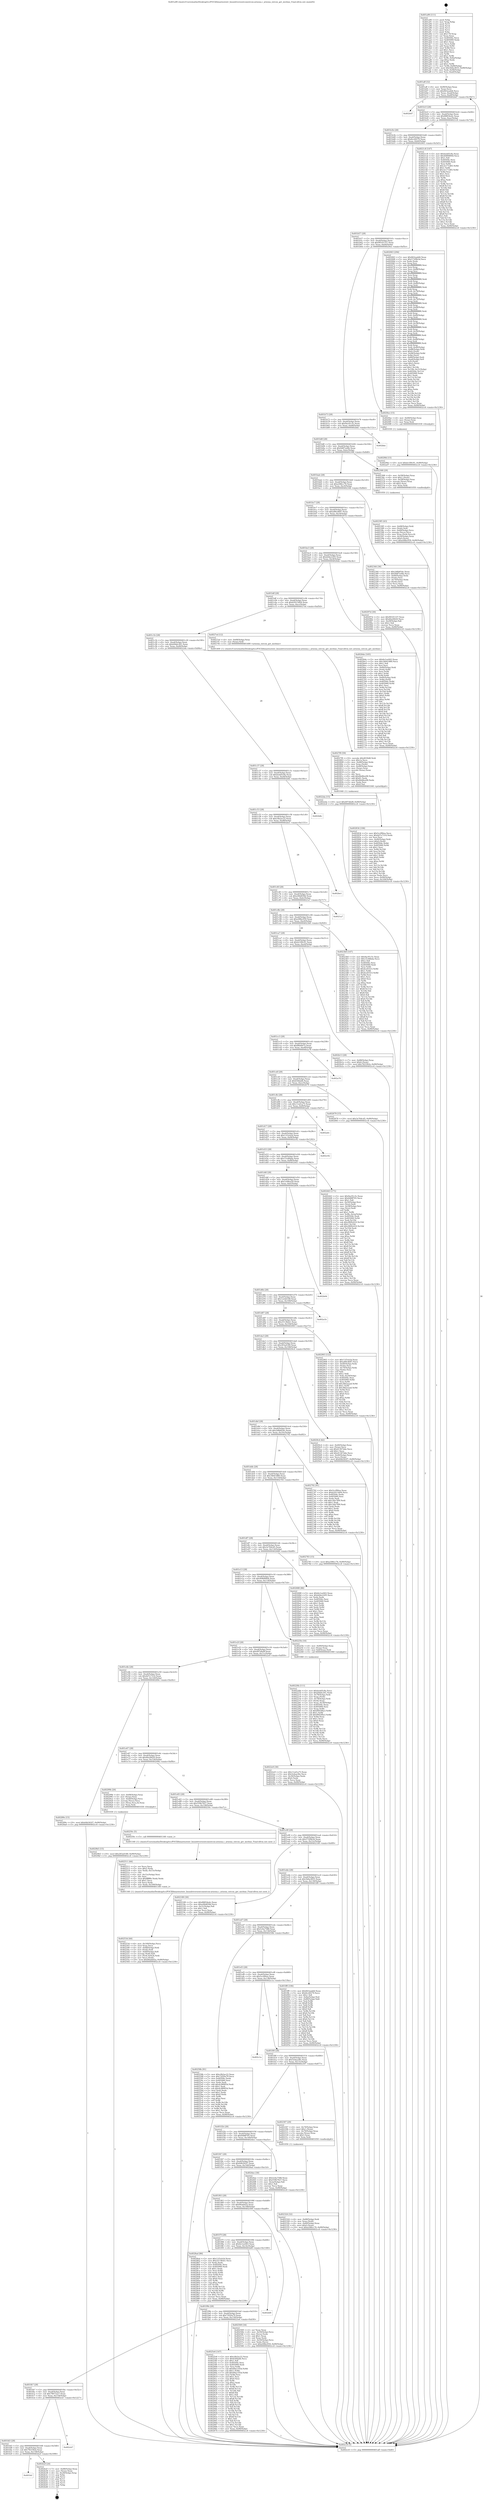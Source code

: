 digraph "0x401a90" {
  label = "0x401a90 (/mnt/c/Users/mathe/Desktop/tcc/POCII/binaries/extr_linuxdriversextconextcon-arizona.c_arizona_extcon_get_micbias_Final-ollvm.out::main(0))"
  labelloc = "t"
  node[shape=record]

  Entry [label="",width=0.3,height=0.3,shape=circle,fillcolor=black,style=filled]
  "0x401aff" [label="{
     0x401aff [32]\l
     | [instrs]\l
     &nbsp;&nbsp;0x401aff \<+6\>: mov -0x90(%rbp),%eax\l
     &nbsp;&nbsp;0x401b05 \<+2\>: mov %eax,%ecx\l
     &nbsp;&nbsp;0x401b07 \<+6\>: sub $0x843eadd4,%ecx\l
     &nbsp;&nbsp;0x401b0d \<+6\>: mov %eax,-0xa4(%rbp)\l
     &nbsp;&nbsp;0x401b13 \<+6\>: mov %ecx,-0xa8(%rbp)\l
     &nbsp;&nbsp;0x401b19 \<+6\>: je 0000000000402b47 \<main+0x10b7\>\l
  }"]
  "0x402b47" [label="{
     0x402b47\l
  }", style=dashed]
  "0x401b1f" [label="{
     0x401b1f [28]\l
     | [instrs]\l
     &nbsp;&nbsp;0x401b1f \<+5\>: jmp 0000000000401b24 \<main+0x94\>\l
     &nbsp;&nbsp;0x401b24 \<+6\>: mov -0xa4(%rbp),%eax\l
     &nbsp;&nbsp;0x401b2a \<+5\>: sub $0x88854edc,%eax\l
     &nbsp;&nbsp;0x401b2f \<+6\>: mov %eax,-0xac(%rbp)\l
     &nbsp;&nbsp;0x401b35 \<+6\>: je 00000000004021c8 \<main+0x738\>\l
  }"]
  Exit [label="",width=0.3,height=0.3,shape=circle,fillcolor=black,style=filled,peripheries=2]
  "0x4021c8" [label="{
     0x4021c8 [147]\l
     | [instrs]\l
     &nbsp;&nbsp;0x4021c8 \<+5\>: mov $0xbedd5c8a,%eax\l
     &nbsp;&nbsp;0x4021cd \<+5\>: mov $0x40808904,%ecx\l
     &nbsp;&nbsp;0x4021d2 \<+2\>: mov $0x1,%dl\l
     &nbsp;&nbsp;0x4021d4 \<+7\>: mov 0x40504c,%esi\l
     &nbsp;&nbsp;0x4021db \<+7\>: mov 0x405060,%edi\l
     &nbsp;&nbsp;0x4021e2 \<+3\>: mov %esi,%r8d\l
     &nbsp;&nbsp;0x4021e5 \<+7\>: sub $0x3e171d65,%r8d\l
     &nbsp;&nbsp;0x4021ec \<+4\>: sub $0x1,%r8d\l
     &nbsp;&nbsp;0x4021f0 \<+7\>: add $0x3e171d65,%r8d\l
     &nbsp;&nbsp;0x4021f7 \<+4\>: imul %r8d,%esi\l
     &nbsp;&nbsp;0x4021fb \<+3\>: and $0x1,%esi\l
     &nbsp;&nbsp;0x4021fe \<+3\>: cmp $0x0,%esi\l
     &nbsp;&nbsp;0x402201 \<+4\>: sete %r9b\l
     &nbsp;&nbsp;0x402205 \<+3\>: cmp $0xa,%edi\l
     &nbsp;&nbsp;0x402208 \<+4\>: setl %r10b\l
     &nbsp;&nbsp;0x40220c \<+3\>: mov %r9b,%r11b\l
     &nbsp;&nbsp;0x40220f \<+4\>: xor $0xff,%r11b\l
     &nbsp;&nbsp;0x402213 \<+3\>: mov %r10b,%bl\l
     &nbsp;&nbsp;0x402216 \<+3\>: xor $0xff,%bl\l
     &nbsp;&nbsp;0x402219 \<+3\>: xor $0x1,%dl\l
     &nbsp;&nbsp;0x40221c \<+3\>: mov %r11b,%r14b\l
     &nbsp;&nbsp;0x40221f \<+4\>: and $0xff,%r14b\l
     &nbsp;&nbsp;0x402223 \<+3\>: and %dl,%r9b\l
     &nbsp;&nbsp;0x402226 \<+3\>: mov %bl,%r15b\l
     &nbsp;&nbsp;0x402229 \<+4\>: and $0xff,%r15b\l
     &nbsp;&nbsp;0x40222d \<+3\>: and %dl,%r10b\l
     &nbsp;&nbsp;0x402230 \<+3\>: or %r9b,%r14b\l
     &nbsp;&nbsp;0x402233 \<+3\>: or %r10b,%r15b\l
     &nbsp;&nbsp;0x402236 \<+3\>: xor %r15b,%r14b\l
     &nbsp;&nbsp;0x402239 \<+3\>: or %bl,%r11b\l
     &nbsp;&nbsp;0x40223c \<+4\>: xor $0xff,%r11b\l
     &nbsp;&nbsp;0x402240 \<+3\>: or $0x1,%dl\l
     &nbsp;&nbsp;0x402243 \<+3\>: and %dl,%r11b\l
     &nbsp;&nbsp;0x402246 \<+3\>: or %r11b,%r14b\l
     &nbsp;&nbsp;0x402249 \<+4\>: test $0x1,%r14b\l
     &nbsp;&nbsp;0x40224d \<+3\>: cmovne %ecx,%eax\l
     &nbsp;&nbsp;0x402250 \<+6\>: mov %eax,-0x90(%rbp)\l
     &nbsp;&nbsp;0x402256 \<+5\>: jmp 0000000000402cc6 \<main+0x1236\>\l
  }"]
  "0x401b3b" [label="{
     0x401b3b [28]\l
     | [instrs]\l
     &nbsp;&nbsp;0x401b3b \<+5\>: jmp 0000000000401b40 \<main+0xb0\>\l
     &nbsp;&nbsp;0x401b40 \<+6\>: mov -0xa4(%rbp),%eax\l
     &nbsp;&nbsp;0x401b46 \<+5\>: sub $0x8cc6f279,%eax\l
     &nbsp;&nbsp;0x401b4b \<+6\>: mov %eax,-0xb0(%rbp)\l
     &nbsp;&nbsp;0x401b51 \<+6\>: je 0000000000402063 \<main+0x5d3\>\l
  }"]
  "0x401fef" [label="{
     0x401fef\l
  }", style=dashed]
  "0x402063" [label="{
     0x402063 [294]\l
     | [instrs]\l
     &nbsp;&nbsp;0x402063 \<+5\>: mov $0x843eadd4,%eax\l
     &nbsp;&nbsp;0x402068 \<+5\>: mov $0x572f9b3d,%ecx\l
     &nbsp;&nbsp;0x40206d \<+2\>: xor %edx,%edx\l
     &nbsp;&nbsp;0x40206f \<+3\>: mov %rsp,%rsi\l
     &nbsp;&nbsp;0x402072 \<+4\>: add $0xfffffffffffffff0,%rsi\l
     &nbsp;&nbsp;0x402076 \<+3\>: mov %rsi,%rsp\l
     &nbsp;&nbsp;0x402079 \<+7\>: mov %rsi,-0x88(%rbp)\l
     &nbsp;&nbsp;0x402080 \<+3\>: mov %rsp,%rsi\l
     &nbsp;&nbsp;0x402083 \<+4\>: add $0xfffffffffffffff0,%rsi\l
     &nbsp;&nbsp;0x402087 \<+3\>: mov %rsi,%rsp\l
     &nbsp;&nbsp;0x40208a \<+3\>: mov %rsp,%rdi\l
     &nbsp;&nbsp;0x40208d \<+4\>: add $0xfffffffffffffff0,%rdi\l
     &nbsp;&nbsp;0x402091 \<+3\>: mov %rdi,%rsp\l
     &nbsp;&nbsp;0x402094 \<+4\>: mov %rdi,-0x80(%rbp)\l
     &nbsp;&nbsp;0x402098 \<+3\>: mov %rsp,%rdi\l
     &nbsp;&nbsp;0x40209b \<+4\>: add $0xfffffffffffffff0,%rdi\l
     &nbsp;&nbsp;0x40209f \<+3\>: mov %rdi,%rsp\l
     &nbsp;&nbsp;0x4020a2 \<+4\>: mov %rdi,-0x78(%rbp)\l
     &nbsp;&nbsp;0x4020a6 \<+3\>: mov %rsp,%rdi\l
     &nbsp;&nbsp;0x4020a9 \<+4\>: add $0xfffffffffffffff0,%rdi\l
     &nbsp;&nbsp;0x4020ad \<+3\>: mov %rdi,%rsp\l
     &nbsp;&nbsp;0x4020b0 \<+4\>: mov %rdi,-0x70(%rbp)\l
     &nbsp;&nbsp;0x4020b4 \<+3\>: mov %rsp,%rdi\l
     &nbsp;&nbsp;0x4020b7 \<+4\>: add $0xfffffffffffffff0,%rdi\l
     &nbsp;&nbsp;0x4020bb \<+3\>: mov %rdi,%rsp\l
     &nbsp;&nbsp;0x4020be \<+4\>: mov %rdi,-0x68(%rbp)\l
     &nbsp;&nbsp;0x4020c2 \<+3\>: mov %rsp,%rdi\l
     &nbsp;&nbsp;0x4020c5 \<+4\>: add $0xfffffffffffffff0,%rdi\l
     &nbsp;&nbsp;0x4020c9 \<+3\>: mov %rdi,%rsp\l
     &nbsp;&nbsp;0x4020cc \<+4\>: mov %rdi,-0x60(%rbp)\l
     &nbsp;&nbsp;0x4020d0 \<+3\>: mov %rsp,%rdi\l
     &nbsp;&nbsp;0x4020d3 \<+4\>: add $0xfffffffffffffff0,%rdi\l
     &nbsp;&nbsp;0x4020d7 \<+3\>: mov %rdi,%rsp\l
     &nbsp;&nbsp;0x4020da \<+4\>: mov %rdi,-0x58(%rbp)\l
     &nbsp;&nbsp;0x4020de \<+3\>: mov %rsp,%rdi\l
     &nbsp;&nbsp;0x4020e1 \<+4\>: add $0xfffffffffffffff0,%rdi\l
     &nbsp;&nbsp;0x4020e5 \<+3\>: mov %rdi,%rsp\l
     &nbsp;&nbsp;0x4020e8 \<+4\>: mov %rdi,-0x50(%rbp)\l
     &nbsp;&nbsp;0x4020ec \<+3\>: mov %rsp,%rdi\l
     &nbsp;&nbsp;0x4020ef \<+4\>: add $0xfffffffffffffff0,%rdi\l
     &nbsp;&nbsp;0x4020f3 \<+3\>: mov %rdi,%rsp\l
     &nbsp;&nbsp;0x4020f6 \<+4\>: mov %rdi,-0x48(%rbp)\l
     &nbsp;&nbsp;0x4020fa \<+3\>: mov %rsp,%rdi\l
     &nbsp;&nbsp;0x4020fd \<+4\>: add $0xfffffffffffffff0,%rdi\l
     &nbsp;&nbsp;0x402101 \<+3\>: mov %rdi,%rsp\l
     &nbsp;&nbsp;0x402104 \<+4\>: mov %rdi,-0x40(%rbp)\l
     &nbsp;&nbsp;0x402108 \<+7\>: mov -0x88(%rbp),%rdi\l
     &nbsp;&nbsp;0x40210f \<+6\>: movl $0x0,(%rdi)\l
     &nbsp;&nbsp;0x402115 \<+7\>: mov -0x94(%rbp),%r8d\l
     &nbsp;&nbsp;0x40211c \<+3\>: mov %r8d,(%rsi)\l
     &nbsp;&nbsp;0x40211f \<+4\>: mov -0x80(%rbp),%rdi\l
     &nbsp;&nbsp;0x402123 \<+7\>: mov -0xa0(%rbp),%r9\l
     &nbsp;&nbsp;0x40212a \<+3\>: mov %r9,(%rdi)\l
     &nbsp;&nbsp;0x40212d \<+3\>: cmpl $0x2,(%rsi)\l
     &nbsp;&nbsp;0x402130 \<+4\>: setne %r10b\l
     &nbsp;&nbsp;0x402134 \<+4\>: and $0x1,%r10b\l
     &nbsp;&nbsp;0x402138 \<+4\>: mov %r10b,-0x31(%rbp)\l
     &nbsp;&nbsp;0x40213c \<+8\>: mov 0x40504c,%r11d\l
     &nbsp;&nbsp;0x402144 \<+7\>: mov 0x405060,%ebx\l
     &nbsp;&nbsp;0x40214b \<+3\>: sub $0x1,%edx\l
     &nbsp;&nbsp;0x40214e \<+3\>: mov %r11d,%r14d\l
     &nbsp;&nbsp;0x402151 \<+3\>: add %edx,%r14d\l
     &nbsp;&nbsp;0x402154 \<+4\>: imul %r14d,%r11d\l
     &nbsp;&nbsp;0x402158 \<+4\>: and $0x1,%r11d\l
     &nbsp;&nbsp;0x40215c \<+4\>: cmp $0x0,%r11d\l
     &nbsp;&nbsp;0x402160 \<+4\>: sete %r10b\l
     &nbsp;&nbsp;0x402164 \<+3\>: cmp $0xa,%ebx\l
     &nbsp;&nbsp;0x402167 \<+4\>: setl %r15b\l
     &nbsp;&nbsp;0x40216b \<+3\>: mov %r10b,%r12b\l
     &nbsp;&nbsp;0x40216e \<+3\>: and %r15b,%r12b\l
     &nbsp;&nbsp;0x402171 \<+3\>: xor %r15b,%r10b\l
     &nbsp;&nbsp;0x402174 \<+3\>: or %r10b,%r12b\l
     &nbsp;&nbsp;0x402177 \<+4\>: test $0x1,%r12b\l
     &nbsp;&nbsp;0x40217b \<+3\>: cmovne %ecx,%eax\l
     &nbsp;&nbsp;0x40217e \<+6\>: mov %eax,-0x90(%rbp)\l
     &nbsp;&nbsp;0x402184 \<+5\>: jmp 0000000000402cc6 \<main+0x1236\>\l
  }"]
  "0x401b57" [label="{
     0x401b57 [28]\l
     | [instrs]\l
     &nbsp;&nbsp;0x401b57 \<+5\>: jmp 0000000000401b5c \<main+0xcc\>\l
     &nbsp;&nbsp;0x401b5c \<+6\>: mov -0xa4(%rbp),%eax\l
     &nbsp;&nbsp;0x401b62 \<+5\>: sub $0x90101337,%eax\l
     &nbsp;&nbsp;0x401b67 \<+6\>: mov %eax,-0xb4(%rbp)\l
     &nbsp;&nbsp;0x401b6d \<+6\>: je 00000000004029ee \<main+0xf5e\>\l
  }"]
  "0x402b2f" [label="{
     0x402b2f [24]\l
     | [instrs]\l
     &nbsp;&nbsp;0x402b2f \<+7\>: mov -0x88(%rbp),%rax\l
     &nbsp;&nbsp;0x402b36 \<+2\>: mov (%rax),%eax\l
     &nbsp;&nbsp;0x402b38 \<+4\>: lea -0x28(%rbp),%rsp\l
     &nbsp;&nbsp;0x402b3c \<+1\>: pop %rbx\l
     &nbsp;&nbsp;0x402b3d \<+2\>: pop %r12\l
     &nbsp;&nbsp;0x402b3f \<+2\>: pop %r13\l
     &nbsp;&nbsp;0x402b41 \<+2\>: pop %r14\l
     &nbsp;&nbsp;0x402b43 \<+2\>: pop %r15\l
     &nbsp;&nbsp;0x402b45 \<+1\>: pop %rbp\l
     &nbsp;&nbsp;0x402b46 \<+1\>: ret\l
  }"]
  "0x4029ee" [label="{
     0x4029ee [15]\l
     | [instrs]\l
     &nbsp;&nbsp;0x4029ee \<+4\>: mov -0x68(%rbp),%rax\l
     &nbsp;&nbsp;0x4029f2 \<+3\>: mov (%rax),%rax\l
     &nbsp;&nbsp;0x4029f5 \<+3\>: mov %rax,%rdi\l
     &nbsp;&nbsp;0x4029f8 \<+5\>: call 0000000000401030 \<free@plt\>\l
     | [calls]\l
     &nbsp;&nbsp;0x401030 \{1\} (unknown)\l
  }"]
  "0x401b73" [label="{
     0x401b73 [28]\l
     | [instrs]\l
     &nbsp;&nbsp;0x401b73 \<+5\>: jmp 0000000000401b78 \<main+0xe8\>\l
     &nbsp;&nbsp;0x401b78 \<+6\>: mov -0xa4(%rbp),%eax\l
     &nbsp;&nbsp;0x401b7e \<+5\>: sub $0x9ac91c5c,%eax\l
     &nbsp;&nbsp;0x401b83 \<+6\>: mov %eax,-0xb8(%rbp)\l
     &nbsp;&nbsp;0x401b89 \<+6\>: je 0000000000402bbc \<main+0x112c\>\l
  }"]
  "0x401fd3" [label="{
     0x401fd3 [28]\l
     | [instrs]\l
     &nbsp;&nbsp;0x401fd3 \<+5\>: jmp 0000000000401fd8 \<main+0x548\>\l
     &nbsp;&nbsp;0x401fd8 \<+6\>: mov -0xa4(%rbp),%eax\l
     &nbsp;&nbsp;0x401fde \<+5\>: sub $0x78210fcb,%eax\l
     &nbsp;&nbsp;0x401fe3 \<+6\>: mov %eax,-0x158(%rbp)\l
     &nbsp;&nbsp;0x401fe9 \<+6\>: je 0000000000402b2f \<main+0x109f\>\l
  }"]
  "0x402bbc" [label="{
     0x402bbc\l
  }", style=dashed]
  "0x401b8f" [label="{
     0x401b8f [28]\l
     | [instrs]\l
     &nbsp;&nbsp;0x401b8f \<+5\>: jmp 0000000000401b94 \<main+0x104\>\l
     &nbsp;&nbsp;0x401b94 \<+6\>: mov -0xa4(%rbp),%eax\l
     &nbsp;&nbsp;0x401b9a \<+5\>: sub $0x9d87ed4b,%eax\l
     &nbsp;&nbsp;0x401b9f \<+6\>: mov %eax,-0xbc(%rbp)\l
     &nbsp;&nbsp;0x401ba5 \<+6\>: je 0000000000402368 \<main+0x8d8\>\l
  }"]
  "0x402cb7" [label="{
     0x402cb7\l
  }", style=dashed]
  "0x402368" [label="{
     0x402368 [29]\l
     | [instrs]\l
     &nbsp;&nbsp;0x402368 \<+4\>: mov -0x58(%rbp),%rax\l
     &nbsp;&nbsp;0x40236c \<+6\>: movl $0x1,(%rax)\l
     &nbsp;&nbsp;0x402372 \<+4\>: mov -0x58(%rbp),%rax\l
     &nbsp;&nbsp;0x402376 \<+3\>: movslq (%rax),%rax\l
     &nbsp;&nbsp;0x402379 \<+4\>: shl $0x2,%rax\l
     &nbsp;&nbsp;0x40237d \<+3\>: mov %rax,%rdi\l
     &nbsp;&nbsp;0x402380 \<+5\>: call 0000000000401050 \<malloc@plt\>\l
     | [calls]\l
     &nbsp;&nbsp;0x401050 \{1\} (unknown)\l
  }"]
  "0x401bab" [label="{
     0x401bab [28]\l
     | [instrs]\l
     &nbsp;&nbsp;0x401bab \<+5\>: jmp 0000000000401bb0 \<main+0x120\>\l
     &nbsp;&nbsp;0x401bb0 \<+6\>: mov -0xa4(%rbp),%eax\l
     &nbsp;&nbsp;0x401bb6 \<+5\>: sub $0xa586cc76,%eax\l
     &nbsp;&nbsp;0x401bbb \<+6\>: mov %eax,-0xc0(%rbp)\l
     &nbsp;&nbsp;0x401bc1 \<+6\>: je 0000000000402344 \<main+0x8b4\>\l
  }"]
  "0x4029fd" [label="{
     0x4029fd [15]\l
     | [instrs]\l
     &nbsp;&nbsp;0x4029fd \<+10\>: movl $0xfe189c91,-0x90(%rbp)\l
     &nbsp;&nbsp;0x402a07 \<+5\>: jmp 0000000000402cc6 \<main+0x1236\>\l
  }"]
  "0x402344" [label="{
     0x402344 [36]\l
     | [instrs]\l
     &nbsp;&nbsp;0x402344 \<+5\>: mov $0x2d6b83dc,%eax\l
     &nbsp;&nbsp;0x402349 \<+5\>: mov $0x9d87ed4b,%ecx\l
     &nbsp;&nbsp;0x40234e \<+4\>: mov -0x60(%rbp),%rdx\l
     &nbsp;&nbsp;0x402352 \<+2\>: mov (%rdx),%esi\l
     &nbsp;&nbsp;0x402354 \<+4\>: mov -0x70(%rbp),%rdx\l
     &nbsp;&nbsp;0x402358 \<+2\>: cmp (%rdx),%esi\l
     &nbsp;&nbsp;0x40235a \<+3\>: cmovl %ecx,%eax\l
     &nbsp;&nbsp;0x40235d \<+6\>: mov %eax,-0x90(%rbp)\l
     &nbsp;&nbsp;0x402363 \<+5\>: jmp 0000000000402cc6 \<main+0x1236\>\l
  }"]
  "0x401bc7" [label="{
     0x401bc7 [28]\l
     | [instrs]\l
     &nbsp;&nbsp;0x401bc7 \<+5\>: jmp 0000000000401bcc \<main+0x13c\>\l
     &nbsp;&nbsp;0x401bcc \<+6\>: mov -0xa4(%rbp),%eax\l
     &nbsp;&nbsp;0x401bd2 \<+5\>: sub $0xa89cdb87,%eax\l
     &nbsp;&nbsp;0x401bd7 \<+6\>: mov %eax,-0xc4(%rbp)\l
     &nbsp;&nbsp;0x401bdd \<+6\>: je 000000000040297d \<main+0xeed\>\l
  }"]
  "0x4029b5" [label="{
     0x4029b5 [15]\l
     | [instrs]\l
     &nbsp;&nbsp;0x4029b5 \<+10\>: movl $0x283a4189,-0x90(%rbp)\l
     &nbsp;&nbsp;0x4029bf \<+5\>: jmp 0000000000402cc6 \<main+0x1236\>\l
  }"]
  "0x40297d" [label="{
     0x40297d [30]\l
     | [instrs]\l
     &nbsp;&nbsp;0x40297d \<+5\>: mov $0x90101337,%eax\l
     &nbsp;&nbsp;0x402982 \<+5\>: mov $0x4fa28420,%ecx\l
     &nbsp;&nbsp;0x402987 \<+3\>: mov -0x29(%rbp),%dl\l
     &nbsp;&nbsp;0x40298a \<+3\>: test $0x1,%dl\l
     &nbsp;&nbsp;0x40298d \<+3\>: cmovne %ecx,%eax\l
     &nbsp;&nbsp;0x402990 \<+6\>: mov %eax,-0x90(%rbp)\l
     &nbsp;&nbsp;0x402996 \<+5\>: jmp 0000000000402cc6 \<main+0x1236\>\l
  }"]
  "0x401be3" [label="{
     0x401be3 [28]\l
     | [instrs]\l
     &nbsp;&nbsp;0x401be3 \<+5\>: jmp 0000000000401be8 \<main+0x158\>\l
     &nbsp;&nbsp;0x401be8 \<+6\>: mov -0xa4(%rbp),%eax\l
     &nbsp;&nbsp;0x401bee \<+5\>: sub $0xb0de2205,%eax\l
     &nbsp;&nbsp;0x401bf3 \<+6\>: mov %eax,-0xc8(%rbp)\l
     &nbsp;&nbsp;0x401bf9 \<+6\>: je 00000000004026de \<main+0xc4e\>\l
  }"]
  "0x402834" [label="{
     0x402834 [106]\l
     | [instrs]\l
     &nbsp;&nbsp;0x402834 \<+5\>: mov $0x5ccf90ea,%ecx\l
     &nbsp;&nbsp;0x402839 \<+5\>: mov $0x4d7e7314,%edx\l
     &nbsp;&nbsp;0x40283e \<+2\>: xor %esi,%esi\l
     &nbsp;&nbsp;0x402840 \<+4\>: mov -0x40(%rbp),%rdi\l
     &nbsp;&nbsp;0x402844 \<+6\>: movl $0x0,(%rdi)\l
     &nbsp;&nbsp;0x40284a \<+8\>: mov 0x40504c,%r8d\l
     &nbsp;&nbsp;0x402852 \<+8\>: mov 0x405060,%r9d\l
     &nbsp;&nbsp;0x40285a \<+3\>: sub $0x1,%esi\l
     &nbsp;&nbsp;0x40285d \<+3\>: mov %r8d,%r10d\l
     &nbsp;&nbsp;0x402860 \<+3\>: add %esi,%r10d\l
     &nbsp;&nbsp;0x402863 \<+4\>: imul %r10d,%r8d\l
     &nbsp;&nbsp;0x402867 \<+4\>: and $0x1,%r8d\l
     &nbsp;&nbsp;0x40286b \<+4\>: cmp $0x0,%r8d\l
     &nbsp;&nbsp;0x40286f \<+4\>: sete %r11b\l
     &nbsp;&nbsp;0x402873 \<+4\>: cmp $0xa,%r9d\l
     &nbsp;&nbsp;0x402877 \<+3\>: setl %bl\l
     &nbsp;&nbsp;0x40287a \<+3\>: mov %r11b,%r14b\l
     &nbsp;&nbsp;0x40287d \<+3\>: and %bl,%r14b\l
     &nbsp;&nbsp;0x402880 \<+3\>: xor %bl,%r11b\l
     &nbsp;&nbsp;0x402883 \<+3\>: or %r11b,%r14b\l
     &nbsp;&nbsp;0x402886 \<+4\>: test $0x1,%r14b\l
     &nbsp;&nbsp;0x40288a \<+3\>: cmovne %edx,%ecx\l
     &nbsp;&nbsp;0x40288d \<+6\>: mov %ecx,-0x90(%rbp)\l
     &nbsp;&nbsp;0x402893 \<+6\>: mov %eax,-0x164(%rbp)\l
     &nbsp;&nbsp;0x402899 \<+5\>: jmp 0000000000402cc6 \<main+0x1236\>\l
  }"]
  "0x4026de" [label="{
     0x4026de [165]\l
     | [instrs]\l
     &nbsp;&nbsp;0x4026de \<+5\>: mov $0x6e1ee043,%eax\l
     &nbsp;&nbsp;0x4026e3 \<+5\>: mov $0x34641880,%ecx\l
     &nbsp;&nbsp;0x4026e8 \<+2\>: mov $0x1,%dl\l
     &nbsp;&nbsp;0x4026ea \<+2\>: xor %esi,%esi\l
     &nbsp;&nbsp;0x4026ec \<+4\>: mov -0x60(%rbp),%rdi\l
     &nbsp;&nbsp;0x4026f0 \<+3\>: mov (%rdi),%r8d\l
     &nbsp;&nbsp;0x4026f3 \<+3\>: mov %esi,%r9d\l
     &nbsp;&nbsp;0x4026f6 \<+4\>: sub $0x1,%r9d\l
     &nbsp;&nbsp;0x4026fa \<+3\>: sub %r9d,%r8d\l
     &nbsp;&nbsp;0x4026fd \<+4\>: mov -0x60(%rbp),%rdi\l
     &nbsp;&nbsp;0x402701 \<+3\>: mov %r8d,(%rdi)\l
     &nbsp;&nbsp;0x402704 \<+8\>: mov 0x40504c,%r8d\l
     &nbsp;&nbsp;0x40270c \<+8\>: mov 0x405060,%r9d\l
     &nbsp;&nbsp;0x402714 \<+3\>: sub $0x1,%esi\l
     &nbsp;&nbsp;0x402717 \<+3\>: mov %r8d,%r10d\l
     &nbsp;&nbsp;0x40271a \<+3\>: add %esi,%r10d\l
     &nbsp;&nbsp;0x40271d \<+4\>: imul %r10d,%r8d\l
     &nbsp;&nbsp;0x402721 \<+4\>: and $0x1,%r8d\l
     &nbsp;&nbsp;0x402725 \<+4\>: cmp $0x0,%r8d\l
     &nbsp;&nbsp;0x402729 \<+4\>: sete %r11b\l
     &nbsp;&nbsp;0x40272d \<+4\>: cmp $0xa,%r9d\l
     &nbsp;&nbsp;0x402731 \<+3\>: setl %bl\l
     &nbsp;&nbsp;0x402734 \<+3\>: mov %r11b,%r14b\l
     &nbsp;&nbsp;0x402737 \<+4\>: xor $0xff,%r14b\l
     &nbsp;&nbsp;0x40273b \<+3\>: mov %bl,%r15b\l
     &nbsp;&nbsp;0x40273e \<+4\>: xor $0xff,%r15b\l
     &nbsp;&nbsp;0x402742 \<+3\>: xor $0x0,%dl\l
     &nbsp;&nbsp;0x402745 \<+3\>: mov %r14b,%r12b\l
     &nbsp;&nbsp;0x402748 \<+4\>: and $0x0,%r12b\l
     &nbsp;&nbsp;0x40274c \<+3\>: and %dl,%r11b\l
     &nbsp;&nbsp;0x40274f \<+3\>: mov %r15b,%r13b\l
     &nbsp;&nbsp;0x402752 \<+4\>: and $0x0,%r13b\l
     &nbsp;&nbsp;0x402756 \<+2\>: and %dl,%bl\l
     &nbsp;&nbsp;0x402758 \<+3\>: or %r11b,%r12b\l
     &nbsp;&nbsp;0x40275b \<+3\>: or %bl,%r13b\l
     &nbsp;&nbsp;0x40275e \<+3\>: xor %r13b,%r12b\l
     &nbsp;&nbsp;0x402761 \<+3\>: or %r15b,%r14b\l
     &nbsp;&nbsp;0x402764 \<+4\>: xor $0xff,%r14b\l
     &nbsp;&nbsp;0x402768 \<+3\>: or $0x0,%dl\l
     &nbsp;&nbsp;0x40276b \<+3\>: and %dl,%r14b\l
     &nbsp;&nbsp;0x40276e \<+3\>: or %r14b,%r12b\l
     &nbsp;&nbsp;0x402771 \<+4\>: test $0x1,%r12b\l
     &nbsp;&nbsp;0x402775 \<+3\>: cmovne %ecx,%eax\l
     &nbsp;&nbsp;0x402778 \<+6\>: mov %eax,-0x90(%rbp)\l
     &nbsp;&nbsp;0x40277e \<+5\>: jmp 0000000000402cc6 \<main+0x1236\>\l
  }"]
  "0x401bff" [label="{
     0x401bff [28]\l
     | [instrs]\l
     &nbsp;&nbsp;0x401bff \<+5\>: jmp 0000000000401c04 \<main+0x174\>\l
     &nbsp;&nbsp;0x401c04 \<+6\>: mov -0xa4(%rbp),%eax\l
     &nbsp;&nbsp;0x401c0a \<+5\>: sub $0xb5015404,%eax\l
     &nbsp;&nbsp;0x401c0f \<+6\>: mov %eax,-0xcc(%rbp)\l
     &nbsp;&nbsp;0x401c15 \<+6\>: je 00000000004027ed \<main+0xd5d\>\l
  }"]
  "0x4027f9" [label="{
     0x4027f9 [59]\l
     | [instrs]\l
     &nbsp;&nbsp;0x4027f9 \<+10\>: movabs $0x4030d8,%rdi\l
     &nbsp;&nbsp;0x402803 \<+5\>: mov $0x1a,%ecx\l
     &nbsp;&nbsp;0x402808 \<+4\>: mov -0x48(%rbp),%rdx\l
     &nbsp;&nbsp;0x40280c \<+3\>: mov %rax,(%rdx)\l
     &nbsp;&nbsp;0x40280f \<+4\>: mov -0x48(%rbp),%rax\l
     &nbsp;&nbsp;0x402813 \<+3\>: mov (%rax),%rax\l
     &nbsp;&nbsp;0x402816 \<+3\>: movsbl (%rax),%eax\l
     &nbsp;&nbsp;0x402819 \<+1\>: cltd\l
     &nbsp;&nbsp;0x40281a \<+2\>: idiv %ecx\l
     &nbsp;&nbsp;0x40281c \<+6\>: add $0x84d8ee08,%edx\l
     &nbsp;&nbsp;0x402822 \<+3\>: add $0x61,%edx\l
     &nbsp;&nbsp;0x402825 \<+6\>: sub $0x84d8ee08,%edx\l
     &nbsp;&nbsp;0x40282b \<+2\>: mov %edx,%esi\l
     &nbsp;&nbsp;0x40282d \<+2\>: mov $0x0,%al\l
     &nbsp;&nbsp;0x40282f \<+5\>: call 0000000000401040 \<printf@plt\>\l
     | [calls]\l
     &nbsp;&nbsp;0x401040 \{1\} (unknown)\l
  }"]
  "0x4027ed" [label="{
     0x4027ed [12]\l
     | [instrs]\l
     &nbsp;&nbsp;0x4027ed \<+4\>: mov -0x68(%rbp),%rax\l
     &nbsp;&nbsp;0x4027f1 \<+3\>: mov (%rax),%rdi\l
     &nbsp;&nbsp;0x4027f4 \<+5\>: call 0000000000401400 \<arizona_extcon_get_micbias\>\l
     | [calls]\l
     &nbsp;&nbsp;0x401400 \{1\} (/mnt/c/Users/mathe/Desktop/tcc/POCII/binaries/extr_linuxdriversextconextcon-arizona.c_arizona_extcon_get_micbias_Final-ollvm.out::arizona_extcon_get_micbias)\l
  }"]
  "0x401c1b" [label="{
     0x401c1b [28]\l
     | [instrs]\l
     &nbsp;&nbsp;0x401c1b \<+5\>: jmp 0000000000401c20 \<main+0x190\>\l
     &nbsp;&nbsp;0x401c20 \<+6\>: mov -0xa4(%rbp),%eax\l
     &nbsp;&nbsp;0x401c26 \<+5\>: sub $0xb9ddc261,%eax\l
     &nbsp;&nbsp;0x401c2b \<+6\>: mov %eax,-0xd0(%rbp)\l
     &nbsp;&nbsp;0x401c31 \<+6\>: je 00000000004022da \<main+0x84a\>\l
  }"]
  "0x401fb7" [label="{
     0x401fb7 [28]\l
     | [instrs]\l
     &nbsp;&nbsp;0x401fb7 \<+5\>: jmp 0000000000401fbc \<main+0x52c\>\l
     &nbsp;&nbsp;0x401fbc \<+6\>: mov -0xa4(%rbp),%eax\l
     &nbsp;&nbsp;0x401fc2 \<+5\>: sub $0x78072ce7,%eax\l
     &nbsp;&nbsp;0x401fc7 \<+6\>: mov %eax,-0x154(%rbp)\l
     &nbsp;&nbsp;0x401fcd \<+6\>: je 0000000000402cb7 \<main+0x1227\>\l
  }"]
  "0x4022da" [label="{
     0x4022da [15]\l
     | [instrs]\l
     &nbsp;&nbsp;0x4022da \<+10\>: movl $0x497dfa9f,-0x90(%rbp)\l
     &nbsp;&nbsp;0x4022e4 \<+5\>: jmp 0000000000402cc6 \<main+0x1236\>\l
  }"]
  "0x401c37" [label="{
     0x401c37 [28]\l
     | [instrs]\l
     &nbsp;&nbsp;0x401c37 \<+5\>: jmp 0000000000401c3c \<main+0x1ac\>\l
     &nbsp;&nbsp;0x401c3c \<+6\>: mov -0xa4(%rbp),%eax\l
     &nbsp;&nbsp;0x401c42 \<+5\>: sub $0xbedd5c8a,%eax\l
     &nbsp;&nbsp;0x401c47 \<+6\>: mov %eax,-0xd4(%rbp)\l
     &nbsp;&nbsp;0x401c4d \<+6\>: je 0000000000402b8c \<main+0x10fc\>\l
  }"]
  "0x4025e6" [label="{
     0x4025e6 [147]\l
     | [instrs]\l
     &nbsp;&nbsp;0x4025e6 \<+5\>: mov $0xc0b2ac22,%eax\l
     &nbsp;&nbsp;0x4025eb \<+5\>: mov $0x636dafb,%ecx\l
     &nbsp;&nbsp;0x4025f0 \<+2\>: mov $0x1,%dl\l
     &nbsp;&nbsp;0x4025f2 \<+7\>: mov 0x40504c,%esi\l
     &nbsp;&nbsp;0x4025f9 \<+7\>: mov 0x405060,%edi\l
     &nbsp;&nbsp;0x402600 \<+3\>: mov %esi,%r8d\l
     &nbsp;&nbsp;0x402603 \<+7\>: sub $0x69ac105d,%r8d\l
     &nbsp;&nbsp;0x40260a \<+4\>: sub $0x1,%r8d\l
     &nbsp;&nbsp;0x40260e \<+7\>: add $0x69ac105d,%r8d\l
     &nbsp;&nbsp;0x402615 \<+4\>: imul %r8d,%esi\l
     &nbsp;&nbsp;0x402619 \<+3\>: and $0x1,%esi\l
     &nbsp;&nbsp;0x40261c \<+3\>: cmp $0x0,%esi\l
     &nbsp;&nbsp;0x40261f \<+4\>: sete %r9b\l
     &nbsp;&nbsp;0x402623 \<+3\>: cmp $0xa,%edi\l
     &nbsp;&nbsp;0x402626 \<+4\>: setl %r10b\l
     &nbsp;&nbsp;0x40262a \<+3\>: mov %r9b,%r11b\l
     &nbsp;&nbsp;0x40262d \<+4\>: xor $0xff,%r11b\l
     &nbsp;&nbsp;0x402631 \<+3\>: mov %r10b,%bl\l
     &nbsp;&nbsp;0x402634 \<+3\>: xor $0xff,%bl\l
     &nbsp;&nbsp;0x402637 \<+3\>: xor $0x1,%dl\l
     &nbsp;&nbsp;0x40263a \<+3\>: mov %r11b,%r14b\l
     &nbsp;&nbsp;0x40263d \<+4\>: and $0xff,%r14b\l
     &nbsp;&nbsp;0x402641 \<+3\>: and %dl,%r9b\l
     &nbsp;&nbsp;0x402644 \<+3\>: mov %bl,%r15b\l
     &nbsp;&nbsp;0x402647 \<+4\>: and $0xff,%r15b\l
     &nbsp;&nbsp;0x40264b \<+3\>: and %dl,%r10b\l
     &nbsp;&nbsp;0x40264e \<+3\>: or %r9b,%r14b\l
     &nbsp;&nbsp;0x402651 \<+3\>: or %r10b,%r15b\l
     &nbsp;&nbsp;0x402654 \<+3\>: xor %r15b,%r14b\l
     &nbsp;&nbsp;0x402657 \<+3\>: or %bl,%r11b\l
     &nbsp;&nbsp;0x40265a \<+4\>: xor $0xff,%r11b\l
     &nbsp;&nbsp;0x40265e \<+3\>: or $0x1,%dl\l
     &nbsp;&nbsp;0x402661 \<+3\>: and %dl,%r11b\l
     &nbsp;&nbsp;0x402664 \<+3\>: or %r11b,%r14b\l
     &nbsp;&nbsp;0x402667 \<+4\>: test $0x1,%r14b\l
     &nbsp;&nbsp;0x40266b \<+3\>: cmovne %ecx,%eax\l
     &nbsp;&nbsp;0x40266e \<+6\>: mov %eax,-0x90(%rbp)\l
     &nbsp;&nbsp;0x402674 \<+5\>: jmp 0000000000402cc6 \<main+0x1236\>\l
  }"]
  "0x402b8c" [label="{
     0x402b8c\l
  }", style=dashed]
  "0x401c53" [label="{
     0x401c53 [28]\l
     | [instrs]\l
     &nbsp;&nbsp;0x401c53 \<+5\>: jmp 0000000000401c58 \<main+0x1c8\>\l
     &nbsp;&nbsp;0x401c58 \<+6\>: mov -0xa4(%rbp),%eax\l
     &nbsp;&nbsp;0x401c5e \<+5\>: sub $0xc0b2ac22,%eax\l
     &nbsp;&nbsp;0x401c63 \<+6\>: mov %eax,-0xd8(%rbp)\l
     &nbsp;&nbsp;0x401c69 \<+6\>: je 0000000000402be1 \<main+0x1151\>\l
  }"]
  "0x401f9b" [label="{
     0x401f9b [28]\l
     | [instrs]\l
     &nbsp;&nbsp;0x401f9b \<+5\>: jmp 0000000000401fa0 \<main+0x510\>\l
     &nbsp;&nbsp;0x401fa0 \<+6\>: mov -0xa4(%rbp),%eax\l
     &nbsp;&nbsp;0x401fa6 \<+5\>: sub $0x72f20a79,%eax\l
     &nbsp;&nbsp;0x401fab \<+6\>: mov %eax,-0x150(%rbp)\l
     &nbsp;&nbsp;0x401fb1 \<+6\>: je 00000000004025e6 \<main+0xb56\>\l
  }"]
  "0x402be1" [label="{
     0x402be1\l
  }", style=dashed]
  "0x401c6f" [label="{
     0x401c6f [28]\l
     | [instrs]\l
     &nbsp;&nbsp;0x401c6f \<+5\>: jmp 0000000000401c74 \<main+0x1e4\>\l
     &nbsp;&nbsp;0x401c74 \<+6\>: mov -0xa4(%rbp),%eax\l
     &nbsp;&nbsp;0x401c7a \<+5\>: sub $0xe06d658d,%eax\l
     &nbsp;&nbsp;0x401c7f \<+6\>: mov %eax,-0xdc(%rbp)\l
     &nbsp;&nbsp;0x401c85 \<+6\>: je 00000000004021a7 \<main+0x717\>\l
  }"]
  "0x402bf0" [label="{
     0x402bf0\l
  }", style=dashed]
  "0x4021a7" [label="{
     0x4021a7\l
  }", style=dashed]
  "0x401c8b" [label="{
     0x401c8b [28]\l
     | [instrs]\l
     &nbsp;&nbsp;0x401c8b \<+5\>: jmp 0000000000401c90 \<main+0x200\>\l
     &nbsp;&nbsp;0x401c90 \<+6\>: mov -0xa4(%rbp),%eax\l
     &nbsp;&nbsp;0x401c96 \<+5\>: sub $0xe08bc059,%eax\l
     &nbsp;&nbsp;0x401c9b \<+6\>: mov %eax,-0xe0(%rbp)\l
     &nbsp;&nbsp;0x401ca1 \<+6\>: je 00000000004023b0 \<main+0x920\>\l
  }"]
  "0x401f7f" [label="{
     0x401f7f [28]\l
     | [instrs]\l
     &nbsp;&nbsp;0x401f7f \<+5\>: jmp 0000000000401f84 \<main+0x4f4\>\l
     &nbsp;&nbsp;0x401f84 \<+6\>: mov -0xa4(%rbp),%eax\l
     &nbsp;&nbsp;0x401f8a \<+5\>: sub $0x6e1ee043,%eax\l
     &nbsp;&nbsp;0x401f8f \<+6\>: mov %eax,-0x14c(%rbp)\l
     &nbsp;&nbsp;0x401f95 \<+6\>: je 0000000000402bf0 \<main+0x1160\>\l
  }"]
  "0x4023b0" [label="{
     0x4023b0 [147]\l
     | [instrs]\l
     &nbsp;&nbsp;0x4023b0 \<+5\>: mov $0x9ac91c5c,%eax\l
     &nbsp;&nbsp;0x4023b5 \<+5\>: mov $0x15c46bda,%ecx\l
     &nbsp;&nbsp;0x4023ba \<+2\>: mov $0x1,%dl\l
     &nbsp;&nbsp;0x4023bc \<+7\>: mov 0x40504c,%esi\l
     &nbsp;&nbsp;0x4023c3 \<+7\>: mov 0x405060,%edi\l
     &nbsp;&nbsp;0x4023ca \<+3\>: mov %esi,%r8d\l
     &nbsp;&nbsp;0x4023cd \<+7\>: add $0x4ce61fc5,%r8d\l
     &nbsp;&nbsp;0x4023d4 \<+4\>: sub $0x1,%r8d\l
     &nbsp;&nbsp;0x4023d8 \<+7\>: sub $0x4ce61fc5,%r8d\l
     &nbsp;&nbsp;0x4023df \<+4\>: imul %r8d,%esi\l
     &nbsp;&nbsp;0x4023e3 \<+3\>: and $0x1,%esi\l
     &nbsp;&nbsp;0x4023e6 \<+3\>: cmp $0x0,%esi\l
     &nbsp;&nbsp;0x4023e9 \<+4\>: sete %r9b\l
     &nbsp;&nbsp;0x4023ed \<+3\>: cmp $0xa,%edi\l
     &nbsp;&nbsp;0x4023f0 \<+4\>: setl %r10b\l
     &nbsp;&nbsp;0x4023f4 \<+3\>: mov %r9b,%r11b\l
     &nbsp;&nbsp;0x4023f7 \<+4\>: xor $0xff,%r11b\l
     &nbsp;&nbsp;0x4023fb \<+3\>: mov %r10b,%bl\l
     &nbsp;&nbsp;0x4023fe \<+3\>: xor $0xff,%bl\l
     &nbsp;&nbsp;0x402401 \<+3\>: xor $0x0,%dl\l
     &nbsp;&nbsp;0x402404 \<+3\>: mov %r11b,%r14b\l
     &nbsp;&nbsp;0x402407 \<+4\>: and $0x0,%r14b\l
     &nbsp;&nbsp;0x40240b \<+3\>: and %dl,%r9b\l
     &nbsp;&nbsp;0x40240e \<+3\>: mov %bl,%r15b\l
     &nbsp;&nbsp;0x402411 \<+4\>: and $0x0,%r15b\l
     &nbsp;&nbsp;0x402415 \<+3\>: and %dl,%r10b\l
     &nbsp;&nbsp;0x402418 \<+3\>: or %r9b,%r14b\l
     &nbsp;&nbsp;0x40241b \<+3\>: or %r10b,%r15b\l
     &nbsp;&nbsp;0x40241e \<+3\>: xor %r15b,%r14b\l
     &nbsp;&nbsp;0x402421 \<+3\>: or %bl,%r11b\l
     &nbsp;&nbsp;0x402424 \<+4\>: xor $0xff,%r11b\l
     &nbsp;&nbsp;0x402428 \<+3\>: or $0x0,%dl\l
     &nbsp;&nbsp;0x40242b \<+3\>: and %dl,%r11b\l
     &nbsp;&nbsp;0x40242e \<+3\>: or %r11b,%r14b\l
     &nbsp;&nbsp;0x402431 \<+4\>: test $0x1,%r14b\l
     &nbsp;&nbsp;0x402435 \<+3\>: cmovne %ecx,%eax\l
     &nbsp;&nbsp;0x402438 \<+6\>: mov %eax,-0x90(%rbp)\l
     &nbsp;&nbsp;0x40243e \<+5\>: jmp 0000000000402cc6 \<main+0x1236\>\l
  }"]
  "0x401ca7" [label="{
     0x401ca7 [28]\l
     | [instrs]\l
     &nbsp;&nbsp;0x401ca7 \<+5\>: jmp 0000000000401cac \<main+0x21c\>\l
     &nbsp;&nbsp;0x401cac \<+6\>: mov -0xa4(%rbp),%eax\l
     &nbsp;&nbsp;0x401cb2 \<+5\>: sub $0xfe189c91,%eax\l
     &nbsp;&nbsp;0x401cb7 \<+6\>: mov %eax,-0xe4(%rbp)\l
     &nbsp;&nbsp;0x401cbd \<+6\>: je 0000000000402b13 \<main+0x1083\>\l
  }"]
  "0x402569" [label="{
     0x402569 [34]\l
     | [instrs]\l
     &nbsp;&nbsp;0x402569 \<+2\>: xor %eax,%eax\l
     &nbsp;&nbsp;0x40256b \<+4\>: mov -0x50(%rbp),%rcx\l
     &nbsp;&nbsp;0x40256f \<+2\>: mov (%rcx),%edx\l
     &nbsp;&nbsp;0x402571 \<+3\>: sub $0x1,%eax\l
     &nbsp;&nbsp;0x402574 \<+2\>: sub %eax,%edx\l
     &nbsp;&nbsp;0x402576 \<+4\>: mov -0x50(%rbp),%rcx\l
     &nbsp;&nbsp;0x40257a \<+2\>: mov %edx,(%rcx)\l
     &nbsp;&nbsp;0x40257c \<+10\>: movl $0xe08bc059,-0x90(%rbp)\l
     &nbsp;&nbsp;0x402586 \<+5\>: jmp 0000000000402cc6 \<main+0x1236\>\l
  }"]
  "0x402b13" [label="{
     0x402b13 [28]\l
     | [instrs]\l
     &nbsp;&nbsp;0x402b13 \<+7\>: mov -0x88(%rbp),%rax\l
     &nbsp;&nbsp;0x402b1a \<+6\>: movl $0x0,(%rax)\l
     &nbsp;&nbsp;0x402b20 \<+10\>: movl $0x78210fcb,-0x90(%rbp)\l
     &nbsp;&nbsp;0x402b2a \<+5\>: jmp 0000000000402cc6 \<main+0x1236\>\l
  }"]
  "0x401cc3" [label="{
     0x401cc3 [28]\l
     | [instrs]\l
     &nbsp;&nbsp;0x401cc3 \<+5\>: jmp 0000000000401cc8 \<main+0x238\>\l
     &nbsp;&nbsp;0x401cc8 \<+6\>: mov -0xa4(%rbp),%eax\l
     &nbsp;&nbsp;0x401cce \<+5\>: sub $0xff4d9d7a,%eax\l
     &nbsp;&nbsp;0x401cd3 \<+6\>: mov %eax,-0xe8(%rbp)\l
     &nbsp;&nbsp;0x401cd9 \<+6\>: je 0000000000402a76 \<main+0xfe6\>\l
  }"]
  "0x401f63" [label="{
     0x401f63 [28]\l
     | [instrs]\l
     &nbsp;&nbsp;0x401f63 \<+5\>: jmp 0000000000401f68 \<main+0x4d8\>\l
     &nbsp;&nbsp;0x401f68 \<+6\>: mov -0xa4(%rbp),%eax\l
     &nbsp;&nbsp;0x401f6e \<+5\>: sub $0x66abbf2a,%eax\l
     &nbsp;&nbsp;0x401f73 \<+6\>: mov %eax,-0x148(%rbp)\l
     &nbsp;&nbsp;0x401f79 \<+6\>: je 0000000000402569 \<main+0xad9\>\l
  }"]
  "0x402a76" [label="{
     0x402a76\l
  }", style=dashed]
  "0x401cdf" [label="{
     0x401cdf [28]\l
     | [instrs]\l
     &nbsp;&nbsp;0x401cdf \<+5\>: jmp 0000000000401ce4 \<main+0x254\>\l
     &nbsp;&nbsp;0x401ce4 \<+6\>: mov -0xa4(%rbp),%eax\l
     &nbsp;&nbsp;0x401cea \<+5\>: sub $0x636dafb,%eax\l
     &nbsp;&nbsp;0x401cef \<+6\>: mov %eax,-0xec(%rbp)\l
     &nbsp;&nbsp;0x401cf5 \<+6\>: je 0000000000402679 \<main+0xbe9\>\l
  }"]
  "0x4028ad" [label="{
     0x4028ad [86]\l
     | [instrs]\l
     &nbsp;&nbsp;0x4028ad \<+5\>: mov $0x11f3cb2d,%eax\l
     &nbsp;&nbsp;0x4028b2 \<+5\>: mov $0x25138eb1,%ecx\l
     &nbsp;&nbsp;0x4028b7 \<+2\>: xor %edx,%edx\l
     &nbsp;&nbsp;0x4028b9 \<+7\>: mov 0x40504c,%esi\l
     &nbsp;&nbsp;0x4028c0 \<+7\>: mov 0x405060,%edi\l
     &nbsp;&nbsp;0x4028c7 \<+3\>: sub $0x1,%edx\l
     &nbsp;&nbsp;0x4028ca \<+3\>: mov %esi,%r8d\l
     &nbsp;&nbsp;0x4028cd \<+3\>: add %edx,%r8d\l
     &nbsp;&nbsp;0x4028d0 \<+4\>: imul %r8d,%esi\l
     &nbsp;&nbsp;0x4028d4 \<+3\>: and $0x1,%esi\l
     &nbsp;&nbsp;0x4028d7 \<+3\>: cmp $0x0,%esi\l
     &nbsp;&nbsp;0x4028da \<+4\>: sete %r9b\l
     &nbsp;&nbsp;0x4028de \<+3\>: cmp $0xa,%edi\l
     &nbsp;&nbsp;0x4028e1 \<+4\>: setl %r10b\l
     &nbsp;&nbsp;0x4028e5 \<+3\>: mov %r9b,%r11b\l
     &nbsp;&nbsp;0x4028e8 \<+3\>: and %r10b,%r11b\l
     &nbsp;&nbsp;0x4028eb \<+3\>: xor %r10b,%r9b\l
     &nbsp;&nbsp;0x4028ee \<+3\>: or %r9b,%r11b\l
     &nbsp;&nbsp;0x4028f1 \<+4\>: test $0x1,%r11b\l
     &nbsp;&nbsp;0x4028f5 \<+3\>: cmovne %ecx,%eax\l
     &nbsp;&nbsp;0x4028f8 \<+6\>: mov %eax,-0x90(%rbp)\l
     &nbsp;&nbsp;0x4028fe \<+5\>: jmp 0000000000402cc6 \<main+0x1236\>\l
  }"]
  "0x402679" [label="{
     0x402679 [15]\l
     | [instrs]\l
     &nbsp;&nbsp;0x402679 \<+10\>: movl $0x3e764cd5,-0x90(%rbp)\l
     &nbsp;&nbsp;0x402683 \<+5\>: jmp 0000000000402cc6 \<main+0x1236\>\l
  }"]
  "0x401cfb" [label="{
     0x401cfb [28]\l
     | [instrs]\l
     &nbsp;&nbsp;0x401cfb \<+5\>: jmp 0000000000401d00 \<main+0x270\>\l
     &nbsp;&nbsp;0x401d00 \<+6\>: mov -0xa4(%rbp),%eax\l
     &nbsp;&nbsp;0x401d06 \<+5\>: sub $0x11ed1a75,%eax\l
     &nbsp;&nbsp;0x401d0b \<+6\>: mov %eax,-0xf0(%rbp)\l
     &nbsp;&nbsp;0x401d11 \<+6\>: je 0000000000402a0c \<main+0xf7c\>\l
  }"]
  "0x40253d" [label="{
     0x40253d [44]\l
     | [instrs]\l
     &nbsp;&nbsp;0x40253d \<+6\>: mov -0x160(%rbp),%ecx\l
     &nbsp;&nbsp;0x402543 \<+3\>: imul %eax,%ecx\l
     &nbsp;&nbsp;0x402546 \<+4\>: mov -0x68(%rbp),%rdi\l
     &nbsp;&nbsp;0x40254a \<+3\>: mov (%rdi),%rdi\l
     &nbsp;&nbsp;0x40254d \<+4\>: mov -0x60(%rbp),%r8\l
     &nbsp;&nbsp;0x402551 \<+3\>: movslq (%r8),%r8\l
     &nbsp;&nbsp;0x402554 \<+4\>: mov (%rdi,%r8,8),%rdi\l
     &nbsp;&nbsp;0x402558 \<+2\>: mov %ecx,(%rdi)\l
     &nbsp;&nbsp;0x40255a \<+10\>: movl $0x66abbf2a,-0x90(%rbp)\l
     &nbsp;&nbsp;0x402564 \<+5\>: jmp 0000000000402cc6 \<main+0x1236\>\l
  }"]
  "0x402a0c" [label="{
     0x402a0c\l
  }", style=dashed]
  "0x401d17" [label="{
     0x401d17 [28]\l
     | [instrs]\l
     &nbsp;&nbsp;0x401d17 \<+5\>: jmp 0000000000401d1c \<main+0x28c\>\l
     &nbsp;&nbsp;0x401d1c \<+6\>: mov -0xa4(%rbp),%eax\l
     &nbsp;&nbsp;0x401d22 \<+5\>: sub $0x11f3cb2d,%eax\l
     &nbsp;&nbsp;0x401d27 \<+6\>: mov %eax,-0xf4(%rbp)\l
     &nbsp;&nbsp;0x401d2d \<+6\>: je 0000000000402c92 \<main+0x1202\>\l
  }"]
  "0x402511" [label="{
     0x402511 [44]\l
     | [instrs]\l
     &nbsp;&nbsp;0x402511 \<+2\>: xor %ecx,%ecx\l
     &nbsp;&nbsp;0x402513 \<+5\>: mov $0x2,%edx\l
     &nbsp;&nbsp;0x402518 \<+6\>: mov %edx,-0x15c(%rbp)\l
     &nbsp;&nbsp;0x40251e \<+1\>: cltd\l
     &nbsp;&nbsp;0x40251f \<+6\>: mov -0x15c(%rbp),%esi\l
     &nbsp;&nbsp;0x402525 \<+2\>: idiv %esi\l
     &nbsp;&nbsp;0x402527 \<+6\>: imul $0xfffffffe,%edx,%edx\l
     &nbsp;&nbsp;0x40252d \<+3\>: sub $0x1,%ecx\l
     &nbsp;&nbsp;0x402530 \<+2\>: sub %ecx,%edx\l
     &nbsp;&nbsp;0x402532 \<+6\>: mov %edx,-0x160(%rbp)\l
     &nbsp;&nbsp;0x402538 \<+5\>: call 0000000000401160 \<next_i\>\l
     | [calls]\l
     &nbsp;&nbsp;0x401160 \{1\} (/mnt/c/Users/mathe/Desktop/tcc/POCII/binaries/extr_linuxdriversextconextcon-arizona.c_arizona_extcon_get_micbias_Final-ollvm.out::next_i)\l
  }"]
  "0x402c92" [label="{
     0x402c92\l
  }", style=dashed]
  "0x401d33" [label="{
     0x401d33 [28]\l
     | [instrs]\l
     &nbsp;&nbsp;0x401d33 \<+5\>: jmp 0000000000401d38 \<main+0x2a8\>\l
     &nbsp;&nbsp;0x401d38 \<+6\>: mov -0xa4(%rbp),%eax\l
     &nbsp;&nbsp;0x401d3e \<+5\>: sub $0x15c46bda,%eax\l
     &nbsp;&nbsp;0x401d43 \<+6\>: mov %eax,-0xf8(%rbp)\l
     &nbsp;&nbsp;0x401d49 \<+6\>: je 0000000000402443 \<main+0x9b3\>\l
  }"]
  "0x401f47" [label="{
     0x401f47 [28]\l
     | [instrs]\l
     &nbsp;&nbsp;0x401f47 \<+5\>: jmp 0000000000401f4c \<main+0x4bc\>\l
     &nbsp;&nbsp;0x401f4c \<+6\>: mov -0xa4(%rbp),%eax\l
     &nbsp;&nbsp;0x401f52 \<+5\>: sub $0x64b562f7,%eax\l
     &nbsp;&nbsp;0x401f57 \<+6\>: mov %eax,-0x144(%rbp)\l
     &nbsp;&nbsp;0x401f5d \<+6\>: je 00000000004028ad \<main+0xe1d\>\l
  }"]
  "0x402443" [label="{
     0x402443 [171]\l
     | [instrs]\l
     &nbsp;&nbsp;0x402443 \<+5\>: mov $0x9ac91c5c,%eax\l
     &nbsp;&nbsp;0x402448 \<+5\>: mov $0x648ff705,%ecx\l
     &nbsp;&nbsp;0x40244d \<+2\>: mov $0x1,%dl\l
     &nbsp;&nbsp;0x40244f \<+4\>: mov -0x50(%rbp),%rsi\l
     &nbsp;&nbsp;0x402453 \<+2\>: mov (%rsi),%edi\l
     &nbsp;&nbsp;0x402455 \<+4\>: mov -0x58(%rbp),%rsi\l
     &nbsp;&nbsp;0x402459 \<+2\>: cmp (%rsi),%edi\l
     &nbsp;&nbsp;0x40245b \<+4\>: setl %r8b\l
     &nbsp;&nbsp;0x40245f \<+4\>: and $0x1,%r8b\l
     &nbsp;&nbsp;0x402463 \<+4\>: mov %r8b,-0x2a(%rbp)\l
     &nbsp;&nbsp;0x402467 \<+7\>: mov 0x40504c,%edi\l
     &nbsp;&nbsp;0x40246e \<+8\>: mov 0x405060,%r9d\l
     &nbsp;&nbsp;0x402476 \<+3\>: mov %edi,%r10d\l
     &nbsp;&nbsp;0x402479 \<+7\>: sub $0x2809c610,%r10d\l
     &nbsp;&nbsp;0x402480 \<+4\>: sub $0x1,%r10d\l
     &nbsp;&nbsp;0x402484 \<+7\>: add $0x2809c610,%r10d\l
     &nbsp;&nbsp;0x40248b \<+4\>: imul %r10d,%edi\l
     &nbsp;&nbsp;0x40248f \<+3\>: and $0x1,%edi\l
     &nbsp;&nbsp;0x402492 \<+3\>: cmp $0x0,%edi\l
     &nbsp;&nbsp;0x402495 \<+4\>: sete %r8b\l
     &nbsp;&nbsp;0x402499 \<+4\>: cmp $0xa,%r9d\l
     &nbsp;&nbsp;0x40249d \<+4\>: setl %r11b\l
     &nbsp;&nbsp;0x4024a1 \<+3\>: mov %r8b,%bl\l
     &nbsp;&nbsp;0x4024a4 \<+3\>: xor $0xff,%bl\l
     &nbsp;&nbsp;0x4024a7 \<+3\>: mov %r11b,%r14b\l
     &nbsp;&nbsp;0x4024aa \<+4\>: xor $0xff,%r14b\l
     &nbsp;&nbsp;0x4024ae \<+3\>: xor $0x1,%dl\l
     &nbsp;&nbsp;0x4024b1 \<+3\>: mov %bl,%r15b\l
     &nbsp;&nbsp;0x4024b4 \<+4\>: and $0xff,%r15b\l
     &nbsp;&nbsp;0x4024b8 \<+3\>: and %dl,%r8b\l
     &nbsp;&nbsp;0x4024bb \<+3\>: mov %r14b,%r12b\l
     &nbsp;&nbsp;0x4024be \<+4\>: and $0xff,%r12b\l
     &nbsp;&nbsp;0x4024c2 \<+3\>: and %dl,%r11b\l
     &nbsp;&nbsp;0x4024c5 \<+3\>: or %r8b,%r15b\l
     &nbsp;&nbsp;0x4024c8 \<+3\>: or %r11b,%r12b\l
     &nbsp;&nbsp;0x4024cb \<+3\>: xor %r12b,%r15b\l
     &nbsp;&nbsp;0x4024ce \<+3\>: or %r14b,%bl\l
     &nbsp;&nbsp;0x4024d1 \<+3\>: xor $0xff,%bl\l
     &nbsp;&nbsp;0x4024d4 \<+3\>: or $0x1,%dl\l
     &nbsp;&nbsp;0x4024d7 \<+2\>: and %dl,%bl\l
     &nbsp;&nbsp;0x4024d9 \<+3\>: or %bl,%r15b\l
     &nbsp;&nbsp;0x4024dc \<+4\>: test $0x1,%r15b\l
     &nbsp;&nbsp;0x4024e0 \<+3\>: cmovne %ecx,%eax\l
     &nbsp;&nbsp;0x4024e3 \<+6\>: mov %eax,-0x90(%rbp)\l
     &nbsp;&nbsp;0x4024e9 \<+5\>: jmp 0000000000402cc6 \<main+0x1236\>\l
  }"]
  "0x401d4f" [label="{
     0x401d4f [28]\l
     | [instrs]\l
     &nbsp;&nbsp;0x401d4f \<+5\>: jmp 0000000000401d54 \<main+0x2c4\>\l
     &nbsp;&nbsp;0x401d54 \<+6\>: mov -0xa4(%rbp),%eax\l
     &nbsp;&nbsp;0x401d5a \<+5\>: sub $0x1e08ea20,%eax\l
     &nbsp;&nbsp;0x401d5f \<+6\>: mov %eax,-0xfc(%rbp)\l
     &nbsp;&nbsp;0x401d65 \<+6\>: je 0000000000402b04 \<main+0x1074\>\l
  }"]
  "0x4024ee" [label="{
     0x4024ee [30]\l
     | [instrs]\l
     &nbsp;&nbsp;0x4024ee \<+5\>: mov $0x5c6a7588,%eax\l
     &nbsp;&nbsp;0x4024f3 \<+5\>: mov $0x559b7627,%ecx\l
     &nbsp;&nbsp;0x4024f8 \<+3\>: mov -0x2a(%rbp),%dl\l
     &nbsp;&nbsp;0x4024fb \<+3\>: test $0x1,%dl\l
     &nbsp;&nbsp;0x4024fe \<+3\>: cmovne %ecx,%eax\l
     &nbsp;&nbsp;0x402501 \<+6\>: mov %eax,-0x90(%rbp)\l
     &nbsp;&nbsp;0x402507 \<+5\>: jmp 0000000000402cc6 \<main+0x1236\>\l
  }"]
  "0x402b04" [label="{
     0x402b04\l
  }", style=dashed]
  "0x401d6b" [label="{
     0x401d6b [28]\l
     | [instrs]\l
     &nbsp;&nbsp;0x401d6b \<+5\>: jmp 0000000000401d70 \<main+0x2e0\>\l
     &nbsp;&nbsp;0x401d70 \<+6\>: mov -0xa4(%rbp),%eax\l
     &nbsp;&nbsp;0x401d76 \<+5\>: sub $0x1ee4d148,%eax\l
     &nbsp;&nbsp;0x401d7b \<+6\>: mov %eax,-0x100(%rbp)\l
     &nbsp;&nbsp;0x401d81 \<+6\>: je 0000000000402a1b \<main+0xf8b\>\l
  }"]
  "0x402385" [label="{
     0x402385 [43]\l
     | [instrs]\l
     &nbsp;&nbsp;0x402385 \<+4\>: mov -0x68(%rbp),%rdi\l
     &nbsp;&nbsp;0x402389 \<+3\>: mov (%rdi),%rdi\l
     &nbsp;&nbsp;0x40238c \<+4\>: mov -0x60(%rbp),%rcx\l
     &nbsp;&nbsp;0x402390 \<+3\>: movslq (%rcx),%rcx\l
     &nbsp;&nbsp;0x402393 \<+4\>: mov %rax,(%rdi,%rcx,8)\l
     &nbsp;&nbsp;0x402397 \<+4\>: mov -0x50(%rbp),%rax\l
     &nbsp;&nbsp;0x40239b \<+6\>: movl $0x0,(%rax)\l
     &nbsp;&nbsp;0x4023a1 \<+10\>: movl $0xe08bc059,-0x90(%rbp)\l
     &nbsp;&nbsp;0x4023ab \<+5\>: jmp 0000000000402cc6 \<main+0x1236\>\l
  }"]
  "0x402a1b" [label="{
     0x402a1b\l
  }", style=dashed]
  "0x401d87" [label="{
     0x401d87 [28]\l
     | [instrs]\l
     &nbsp;&nbsp;0x401d87 \<+5\>: jmp 0000000000401d8c \<main+0x2fc\>\l
     &nbsp;&nbsp;0x401d8c \<+6\>: mov -0xa4(%rbp),%eax\l
     &nbsp;&nbsp;0x401d92 \<+5\>: sub $0x25138eb1,%eax\l
     &nbsp;&nbsp;0x401d97 \<+6\>: mov %eax,-0x104(%rbp)\l
     &nbsp;&nbsp;0x401d9d \<+6\>: je 0000000000402903 \<main+0xe73\>\l
  }"]
  "0x402324" [label="{
     0x402324 [32]\l
     | [instrs]\l
     &nbsp;&nbsp;0x402324 \<+4\>: mov -0x68(%rbp),%rdi\l
     &nbsp;&nbsp;0x402328 \<+3\>: mov %rax,(%rdi)\l
     &nbsp;&nbsp;0x40232b \<+4\>: mov -0x60(%rbp),%rax\l
     &nbsp;&nbsp;0x40232f \<+6\>: movl $0x0,(%rax)\l
     &nbsp;&nbsp;0x402335 \<+10\>: movl $0xa586cc76,-0x90(%rbp)\l
     &nbsp;&nbsp;0x40233f \<+5\>: jmp 0000000000402cc6 \<main+0x1236\>\l
  }"]
  "0x402903" [label="{
     0x402903 [122]\l
     | [instrs]\l
     &nbsp;&nbsp;0x402903 \<+5\>: mov $0x11f3cb2d,%eax\l
     &nbsp;&nbsp;0x402908 \<+5\>: mov $0xa89cdb87,%ecx\l
     &nbsp;&nbsp;0x40290d \<+4\>: mov -0x40(%rbp),%rdx\l
     &nbsp;&nbsp;0x402911 \<+2\>: mov (%rdx),%esi\l
     &nbsp;&nbsp;0x402913 \<+4\>: mov -0x70(%rbp),%rdx\l
     &nbsp;&nbsp;0x402917 \<+2\>: cmp (%rdx),%esi\l
     &nbsp;&nbsp;0x402919 \<+4\>: setl %dil\l
     &nbsp;&nbsp;0x40291d \<+4\>: and $0x1,%dil\l
     &nbsp;&nbsp;0x402921 \<+4\>: mov %dil,-0x29(%rbp)\l
     &nbsp;&nbsp;0x402925 \<+7\>: mov 0x40504c,%esi\l
     &nbsp;&nbsp;0x40292c \<+8\>: mov 0x405060,%r8d\l
     &nbsp;&nbsp;0x402934 \<+3\>: mov %esi,%r9d\l
     &nbsp;&nbsp;0x402937 \<+7\>: add $0x36b2aaa4,%r9d\l
     &nbsp;&nbsp;0x40293e \<+4\>: sub $0x1,%r9d\l
     &nbsp;&nbsp;0x402942 \<+7\>: sub $0x36b2aaa4,%r9d\l
     &nbsp;&nbsp;0x402949 \<+4\>: imul %r9d,%esi\l
     &nbsp;&nbsp;0x40294d \<+3\>: and $0x1,%esi\l
     &nbsp;&nbsp;0x402950 \<+3\>: cmp $0x0,%esi\l
     &nbsp;&nbsp;0x402953 \<+4\>: sete %dil\l
     &nbsp;&nbsp;0x402957 \<+4\>: cmp $0xa,%r8d\l
     &nbsp;&nbsp;0x40295b \<+4\>: setl %r10b\l
     &nbsp;&nbsp;0x40295f \<+3\>: mov %dil,%r11b\l
     &nbsp;&nbsp;0x402962 \<+3\>: and %r10b,%r11b\l
     &nbsp;&nbsp;0x402965 \<+3\>: xor %r10b,%dil\l
     &nbsp;&nbsp;0x402968 \<+3\>: or %dil,%r11b\l
     &nbsp;&nbsp;0x40296b \<+4\>: test $0x1,%r11b\l
     &nbsp;&nbsp;0x40296f \<+3\>: cmovne %ecx,%eax\l
     &nbsp;&nbsp;0x402972 \<+6\>: mov %eax,-0x90(%rbp)\l
     &nbsp;&nbsp;0x402978 \<+5\>: jmp 0000000000402cc6 \<main+0x1236\>\l
  }"]
  "0x401da3" [label="{
     0x401da3 [28]\l
     | [instrs]\l
     &nbsp;&nbsp;0x401da3 \<+5\>: jmp 0000000000401da8 \<main+0x318\>\l
     &nbsp;&nbsp;0x401da8 \<+6\>: mov -0xa4(%rbp),%eax\l
     &nbsp;&nbsp;0x401dae \<+5\>: sub $0x283a4189,%eax\l
     &nbsp;&nbsp;0x401db3 \<+6\>: mov %eax,-0x108(%rbp)\l
     &nbsp;&nbsp;0x401db9 \<+6\>: je 00000000004029c4 \<main+0xf34\>\l
  }"]
  "0x401f2b" [label="{
     0x401f2b [28]\l
     | [instrs]\l
     &nbsp;&nbsp;0x401f2b \<+5\>: jmp 0000000000401f30 \<main+0x4a0\>\l
     &nbsp;&nbsp;0x401f30 \<+6\>: mov -0xa4(%rbp),%eax\l
     &nbsp;&nbsp;0x401f36 \<+5\>: sub $0x648ff705,%eax\l
     &nbsp;&nbsp;0x401f3b \<+6\>: mov %eax,-0x140(%rbp)\l
     &nbsp;&nbsp;0x401f41 \<+6\>: je 00000000004024ee \<main+0xa5e\>\l
  }"]
  "0x4029c4" [label="{
     0x4029c4 [42]\l
     | [instrs]\l
     &nbsp;&nbsp;0x4029c4 \<+4\>: mov -0x40(%rbp),%rax\l
     &nbsp;&nbsp;0x4029c8 \<+2\>: mov (%rax),%ecx\l
     &nbsp;&nbsp;0x4029ca \<+6\>: sub $0x41367dde,%ecx\l
     &nbsp;&nbsp;0x4029d0 \<+3\>: add $0x1,%ecx\l
     &nbsp;&nbsp;0x4029d3 \<+6\>: add $0x41367dde,%ecx\l
     &nbsp;&nbsp;0x4029d9 \<+4\>: mov -0x40(%rbp),%rax\l
     &nbsp;&nbsp;0x4029dd \<+2\>: mov %ecx,(%rax)\l
     &nbsp;&nbsp;0x4029df \<+10\>: movl $0x64b562f7,-0x90(%rbp)\l
     &nbsp;&nbsp;0x4029e9 \<+5\>: jmp 0000000000402cc6 \<main+0x1236\>\l
  }"]
  "0x401dbf" [label="{
     0x401dbf [28]\l
     | [instrs]\l
     &nbsp;&nbsp;0x401dbf \<+5\>: jmp 0000000000401dc4 \<main+0x334\>\l
     &nbsp;&nbsp;0x401dc4 \<+6\>: mov -0xa4(%rbp),%eax\l
     &nbsp;&nbsp;0x401dca \<+5\>: sub $0x2d6b83dc,%eax\l
     &nbsp;&nbsp;0x401dcf \<+6\>: mov %eax,-0x10c(%rbp)\l
     &nbsp;&nbsp;0x401dd5 \<+6\>: je 0000000000402792 \<main+0xd02\>\l
  }"]
  "0x402307" [label="{
     0x402307 [29]\l
     | [instrs]\l
     &nbsp;&nbsp;0x402307 \<+4\>: mov -0x70(%rbp),%rax\l
     &nbsp;&nbsp;0x40230b \<+6\>: movl $0x1,(%rax)\l
     &nbsp;&nbsp;0x402311 \<+4\>: mov -0x70(%rbp),%rax\l
     &nbsp;&nbsp;0x402315 \<+3\>: movslq (%rax),%rax\l
     &nbsp;&nbsp;0x402318 \<+4\>: shl $0x3,%rax\l
     &nbsp;&nbsp;0x40231c \<+3\>: mov %rax,%rdi\l
     &nbsp;&nbsp;0x40231f \<+5\>: call 0000000000401050 \<malloc@plt\>\l
     | [calls]\l
     &nbsp;&nbsp;0x401050 \{1\} (unknown)\l
  }"]
  "0x402792" [label="{
     0x402792 [91]\l
     | [instrs]\l
     &nbsp;&nbsp;0x402792 \<+5\>: mov $0x5ccf90ea,%eax\l
     &nbsp;&nbsp;0x402797 \<+5\>: mov $0xb5015404,%ecx\l
     &nbsp;&nbsp;0x40279c \<+7\>: mov 0x40504c,%edx\l
     &nbsp;&nbsp;0x4027a3 \<+7\>: mov 0x405060,%esi\l
     &nbsp;&nbsp;0x4027aa \<+2\>: mov %edx,%edi\l
     &nbsp;&nbsp;0x4027ac \<+6\>: add $0x14fa7f09,%edi\l
     &nbsp;&nbsp;0x4027b2 \<+3\>: sub $0x1,%edi\l
     &nbsp;&nbsp;0x4027b5 \<+6\>: sub $0x14fa7f09,%edi\l
     &nbsp;&nbsp;0x4027bb \<+3\>: imul %edi,%edx\l
     &nbsp;&nbsp;0x4027be \<+3\>: and $0x1,%edx\l
     &nbsp;&nbsp;0x4027c1 \<+3\>: cmp $0x0,%edx\l
     &nbsp;&nbsp;0x4027c4 \<+4\>: sete %r8b\l
     &nbsp;&nbsp;0x4027c8 \<+3\>: cmp $0xa,%esi\l
     &nbsp;&nbsp;0x4027cb \<+4\>: setl %r9b\l
     &nbsp;&nbsp;0x4027cf \<+3\>: mov %r8b,%r10b\l
     &nbsp;&nbsp;0x4027d2 \<+3\>: and %r9b,%r10b\l
     &nbsp;&nbsp;0x4027d5 \<+3\>: xor %r9b,%r8b\l
     &nbsp;&nbsp;0x4027d8 \<+3\>: or %r8b,%r10b\l
     &nbsp;&nbsp;0x4027db \<+4\>: test $0x1,%r10b\l
     &nbsp;&nbsp;0x4027df \<+3\>: cmovne %ecx,%eax\l
     &nbsp;&nbsp;0x4027e2 \<+6\>: mov %eax,-0x90(%rbp)\l
     &nbsp;&nbsp;0x4027e8 \<+5\>: jmp 0000000000402cc6 \<main+0x1236\>\l
  }"]
  "0x401ddb" [label="{
     0x401ddb [28]\l
     | [instrs]\l
     &nbsp;&nbsp;0x401ddb \<+5\>: jmp 0000000000401de0 \<main+0x350\>\l
     &nbsp;&nbsp;0x401de0 \<+6\>: mov -0xa4(%rbp),%eax\l
     &nbsp;&nbsp;0x401de6 \<+5\>: sub $0x34641880,%eax\l
     &nbsp;&nbsp;0x401deb \<+6\>: mov %eax,-0x110(%rbp)\l
     &nbsp;&nbsp;0x401df1 \<+6\>: je 0000000000402783 \<main+0xcf3\>\l
  }"]
  "0x401f0f" [label="{
     0x401f0f [28]\l
     | [instrs]\l
     &nbsp;&nbsp;0x401f0f \<+5\>: jmp 0000000000401f14 \<main+0x484\>\l
     &nbsp;&nbsp;0x401f14 \<+6\>: mov -0xa4(%rbp),%eax\l
     &nbsp;&nbsp;0x401f1a \<+5\>: sub $0x5e4aa36e,%eax\l
     &nbsp;&nbsp;0x401f1f \<+6\>: mov %eax,-0x13c(%rbp)\l
     &nbsp;&nbsp;0x401f25 \<+6\>: je 0000000000402307 \<main+0x877\>\l
  }"]
  "0x402783" [label="{
     0x402783 [15]\l
     | [instrs]\l
     &nbsp;&nbsp;0x402783 \<+10\>: movl $0xa586cc76,-0x90(%rbp)\l
     &nbsp;&nbsp;0x40278d \<+5\>: jmp 0000000000402cc6 \<main+0x1236\>\l
  }"]
  "0x401df7" [label="{
     0x401df7 [28]\l
     | [instrs]\l
     &nbsp;&nbsp;0x401df7 \<+5\>: jmp 0000000000401dfc \<main+0x36c\>\l
     &nbsp;&nbsp;0x401dfc \<+6\>: mov -0xa4(%rbp),%eax\l
     &nbsp;&nbsp;0x401e02 \<+5\>: sub $0x3e764cd5,%eax\l
     &nbsp;&nbsp;0x401e07 \<+6\>: mov %eax,-0x114(%rbp)\l
     &nbsp;&nbsp;0x401e0d \<+6\>: je 0000000000402688 \<main+0xbf8\>\l
  }"]
  "0x402c1a" [label="{
     0x402c1a\l
  }", style=dashed]
  "0x402688" [label="{
     0x402688 [86]\l
     | [instrs]\l
     &nbsp;&nbsp;0x402688 \<+5\>: mov $0x6e1ee043,%eax\l
     &nbsp;&nbsp;0x40268d \<+5\>: mov $0xb0de2205,%ecx\l
     &nbsp;&nbsp;0x402692 \<+2\>: xor %edx,%edx\l
     &nbsp;&nbsp;0x402694 \<+7\>: mov 0x40504c,%esi\l
     &nbsp;&nbsp;0x40269b \<+7\>: mov 0x405060,%edi\l
     &nbsp;&nbsp;0x4026a2 \<+3\>: sub $0x1,%edx\l
     &nbsp;&nbsp;0x4026a5 \<+3\>: mov %esi,%r8d\l
     &nbsp;&nbsp;0x4026a8 \<+3\>: add %edx,%r8d\l
     &nbsp;&nbsp;0x4026ab \<+4\>: imul %r8d,%esi\l
     &nbsp;&nbsp;0x4026af \<+3\>: and $0x1,%esi\l
     &nbsp;&nbsp;0x4026b2 \<+3\>: cmp $0x0,%esi\l
     &nbsp;&nbsp;0x4026b5 \<+4\>: sete %r9b\l
     &nbsp;&nbsp;0x4026b9 \<+3\>: cmp $0xa,%edi\l
     &nbsp;&nbsp;0x4026bc \<+4\>: setl %r10b\l
     &nbsp;&nbsp;0x4026c0 \<+3\>: mov %r9b,%r11b\l
     &nbsp;&nbsp;0x4026c3 \<+3\>: and %r10b,%r11b\l
     &nbsp;&nbsp;0x4026c6 \<+3\>: xor %r10b,%r9b\l
     &nbsp;&nbsp;0x4026c9 \<+3\>: or %r9b,%r11b\l
     &nbsp;&nbsp;0x4026cc \<+4\>: test $0x1,%r11b\l
     &nbsp;&nbsp;0x4026d0 \<+3\>: cmovne %ecx,%eax\l
     &nbsp;&nbsp;0x4026d3 \<+6\>: mov %eax,-0x90(%rbp)\l
     &nbsp;&nbsp;0x4026d9 \<+5\>: jmp 0000000000402cc6 \<main+0x1236\>\l
  }"]
  "0x401e13" [label="{
     0x401e13 [28]\l
     | [instrs]\l
     &nbsp;&nbsp;0x401e13 \<+5\>: jmp 0000000000401e18 \<main+0x388\>\l
     &nbsp;&nbsp;0x401e18 \<+6\>: mov -0xa4(%rbp),%eax\l
     &nbsp;&nbsp;0x401e1e \<+5\>: sub $0x40808904,%eax\l
     &nbsp;&nbsp;0x401e23 \<+6\>: mov %eax,-0x118(%rbp)\l
     &nbsp;&nbsp;0x401e29 \<+6\>: je 000000000040225b \<main+0x7cb\>\l
  }"]
  "0x401ef3" [label="{
     0x401ef3 [28]\l
     | [instrs]\l
     &nbsp;&nbsp;0x401ef3 \<+5\>: jmp 0000000000401ef8 \<main+0x468\>\l
     &nbsp;&nbsp;0x401ef8 \<+6\>: mov -0xa4(%rbp),%eax\l
     &nbsp;&nbsp;0x401efe \<+5\>: sub $0x5ccf90ea,%eax\l
     &nbsp;&nbsp;0x401f03 \<+6\>: mov %eax,-0x138(%rbp)\l
     &nbsp;&nbsp;0x401f09 \<+6\>: je 0000000000402c1a \<main+0x118a\>\l
  }"]
  "0x40225b" [label="{
     0x40225b [16]\l
     | [instrs]\l
     &nbsp;&nbsp;0x40225b \<+4\>: mov -0x80(%rbp),%rax\l
     &nbsp;&nbsp;0x40225f \<+3\>: mov (%rax),%rax\l
     &nbsp;&nbsp;0x402262 \<+4\>: mov 0x8(%rax),%rdi\l
     &nbsp;&nbsp;0x402266 \<+5\>: call 0000000000401060 \<atoi@plt\>\l
     | [calls]\l
     &nbsp;&nbsp;0x401060 \{1\} (unknown)\l
  }"]
  "0x401e2f" [label="{
     0x401e2f [28]\l
     | [instrs]\l
     &nbsp;&nbsp;0x401e2f \<+5\>: jmp 0000000000401e34 \<main+0x3a4\>\l
     &nbsp;&nbsp;0x401e34 \<+6\>: mov -0xa4(%rbp),%eax\l
     &nbsp;&nbsp;0x401e3a \<+5\>: sub $0x497dfa9f,%eax\l
     &nbsp;&nbsp;0x401e3f \<+6\>: mov %eax,-0x11c(%rbp)\l
     &nbsp;&nbsp;0x401e45 \<+6\>: je 00000000004022e9 \<main+0x859\>\l
  }"]
  "0x40258b" [label="{
     0x40258b [91]\l
     | [instrs]\l
     &nbsp;&nbsp;0x40258b \<+5\>: mov $0xc0b2ac22,%eax\l
     &nbsp;&nbsp;0x402590 \<+5\>: mov $0x72f20a79,%ecx\l
     &nbsp;&nbsp;0x402595 \<+7\>: mov 0x40504c,%edx\l
     &nbsp;&nbsp;0x40259c \<+7\>: mov 0x405060,%esi\l
     &nbsp;&nbsp;0x4025a3 \<+2\>: mov %edx,%edi\l
     &nbsp;&nbsp;0x4025a5 \<+6\>: add $0x4c98905d,%edi\l
     &nbsp;&nbsp;0x4025ab \<+3\>: sub $0x1,%edi\l
     &nbsp;&nbsp;0x4025ae \<+6\>: sub $0x4c98905d,%edi\l
     &nbsp;&nbsp;0x4025b4 \<+3\>: imul %edi,%edx\l
     &nbsp;&nbsp;0x4025b7 \<+3\>: and $0x1,%edx\l
     &nbsp;&nbsp;0x4025ba \<+3\>: cmp $0x0,%edx\l
     &nbsp;&nbsp;0x4025bd \<+4\>: sete %r8b\l
     &nbsp;&nbsp;0x4025c1 \<+3\>: cmp $0xa,%esi\l
     &nbsp;&nbsp;0x4025c4 \<+4\>: setl %r9b\l
     &nbsp;&nbsp;0x4025c8 \<+3\>: mov %r8b,%r10b\l
     &nbsp;&nbsp;0x4025cb \<+3\>: and %r9b,%r10b\l
     &nbsp;&nbsp;0x4025ce \<+3\>: xor %r9b,%r8b\l
     &nbsp;&nbsp;0x4025d1 \<+3\>: or %r8b,%r10b\l
     &nbsp;&nbsp;0x4025d4 \<+4\>: test $0x1,%r10b\l
     &nbsp;&nbsp;0x4025d8 \<+3\>: cmovne %ecx,%eax\l
     &nbsp;&nbsp;0x4025db \<+6\>: mov %eax,-0x90(%rbp)\l
     &nbsp;&nbsp;0x4025e1 \<+5\>: jmp 0000000000402cc6 \<main+0x1236\>\l
  }"]
  "0x4022e9" [label="{
     0x4022e9 [30]\l
     | [instrs]\l
     &nbsp;&nbsp;0x4022e9 \<+5\>: mov $0x11ed1a75,%eax\l
     &nbsp;&nbsp;0x4022ee \<+5\>: mov $0x5e4aa36e,%ecx\l
     &nbsp;&nbsp;0x4022f3 \<+3\>: mov -0x30(%rbp),%edx\l
     &nbsp;&nbsp;0x4022f6 \<+3\>: cmp $0x0,%edx\l
     &nbsp;&nbsp;0x4022f9 \<+3\>: cmove %ecx,%eax\l
     &nbsp;&nbsp;0x4022fc \<+6\>: mov %eax,-0x90(%rbp)\l
     &nbsp;&nbsp;0x402302 \<+5\>: jmp 0000000000402cc6 \<main+0x1236\>\l
  }"]
  "0x401e4b" [label="{
     0x401e4b [28]\l
     | [instrs]\l
     &nbsp;&nbsp;0x401e4b \<+5\>: jmp 0000000000401e50 \<main+0x3c0\>\l
     &nbsp;&nbsp;0x401e50 \<+6\>: mov -0xa4(%rbp),%eax\l
     &nbsp;&nbsp;0x401e56 \<+5\>: sub $0x4d7e7314,%eax\l
     &nbsp;&nbsp;0x401e5b \<+6\>: mov %eax,-0x120(%rbp)\l
     &nbsp;&nbsp;0x401e61 \<+6\>: je 000000000040289e \<main+0xe0e\>\l
  }"]
  "0x40226b" [label="{
     0x40226b [111]\l
     | [instrs]\l
     &nbsp;&nbsp;0x40226b \<+5\>: mov $0xbedd5c8a,%ecx\l
     &nbsp;&nbsp;0x402270 \<+5\>: mov $0xb9ddc261,%edx\l
     &nbsp;&nbsp;0x402275 \<+4\>: mov -0x78(%rbp),%rdi\l
     &nbsp;&nbsp;0x402279 \<+2\>: mov %eax,(%rdi)\l
     &nbsp;&nbsp;0x40227b \<+4\>: mov -0x78(%rbp),%rdi\l
     &nbsp;&nbsp;0x40227f \<+2\>: mov (%rdi),%eax\l
     &nbsp;&nbsp;0x402281 \<+3\>: mov %eax,-0x30(%rbp)\l
     &nbsp;&nbsp;0x402284 \<+7\>: mov 0x40504c,%eax\l
     &nbsp;&nbsp;0x40228b \<+7\>: mov 0x405060,%esi\l
     &nbsp;&nbsp;0x402292 \<+3\>: mov %eax,%r8d\l
     &nbsp;&nbsp;0x402295 \<+7\>: sub $0xf09248a3,%r8d\l
     &nbsp;&nbsp;0x40229c \<+4\>: sub $0x1,%r8d\l
     &nbsp;&nbsp;0x4022a0 \<+7\>: add $0xf09248a3,%r8d\l
     &nbsp;&nbsp;0x4022a7 \<+4\>: imul %r8d,%eax\l
     &nbsp;&nbsp;0x4022ab \<+3\>: and $0x1,%eax\l
     &nbsp;&nbsp;0x4022ae \<+3\>: cmp $0x0,%eax\l
     &nbsp;&nbsp;0x4022b1 \<+4\>: sete %r9b\l
     &nbsp;&nbsp;0x4022b5 \<+3\>: cmp $0xa,%esi\l
     &nbsp;&nbsp;0x4022b8 \<+4\>: setl %r10b\l
     &nbsp;&nbsp;0x4022bc \<+3\>: mov %r9b,%r11b\l
     &nbsp;&nbsp;0x4022bf \<+3\>: and %r10b,%r11b\l
     &nbsp;&nbsp;0x4022c2 \<+3\>: xor %r10b,%r9b\l
     &nbsp;&nbsp;0x4022c5 \<+3\>: or %r9b,%r11b\l
     &nbsp;&nbsp;0x4022c8 \<+4\>: test $0x1,%r11b\l
     &nbsp;&nbsp;0x4022cc \<+3\>: cmovne %edx,%ecx\l
     &nbsp;&nbsp;0x4022cf \<+6\>: mov %ecx,-0x90(%rbp)\l
     &nbsp;&nbsp;0x4022d5 \<+5\>: jmp 0000000000402cc6 \<main+0x1236\>\l
  }"]
  "0x40289e" [label="{
     0x40289e [15]\l
     | [instrs]\l
     &nbsp;&nbsp;0x40289e \<+10\>: movl $0x64b562f7,-0x90(%rbp)\l
     &nbsp;&nbsp;0x4028a8 \<+5\>: jmp 0000000000402cc6 \<main+0x1236\>\l
  }"]
  "0x401e67" [label="{
     0x401e67 [28]\l
     | [instrs]\l
     &nbsp;&nbsp;0x401e67 \<+5\>: jmp 0000000000401e6c \<main+0x3dc\>\l
     &nbsp;&nbsp;0x401e6c \<+6\>: mov -0xa4(%rbp),%eax\l
     &nbsp;&nbsp;0x401e72 \<+5\>: sub $0x4fa28420,%eax\l
     &nbsp;&nbsp;0x401e77 \<+6\>: mov %eax,-0x124(%rbp)\l
     &nbsp;&nbsp;0x401e7d \<+6\>: je 000000000040299b \<main+0xf0b\>\l
  }"]
  "0x401a90" [label="{
     0x401a90 [111]\l
     | [instrs]\l
     &nbsp;&nbsp;0x401a90 \<+1\>: push %rbp\l
     &nbsp;&nbsp;0x401a91 \<+3\>: mov %rsp,%rbp\l
     &nbsp;&nbsp;0x401a94 \<+2\>: push %r15\l
     &nbsp;&nbsp;0x401a96 \<+2\>: push %r14\l
     &nbsp;&nbsp;0x401a98 \<+2\>: push %r13\l
     &nbsp;&nbsp;0x401a9a \<+2\>: push %r12\l
     &nbsp;&nbsp;0x401a9c \<+1\>: push %rbx\l
     &nbsp;&nbsp;0x401a9d \<+7\>: sub $0x178,%rsp\l
     &nbsp;&nbsp;0x401aa4 \<+2\>: xor %eax,%eax\l
     &nbsp;&nbsp;0x401aa6 \<+7\>: mov 0x40504c,%ecx\l
     &nbsp;&nbsp;0x401aad \<+7\>: mov 0x405060,%edx\l
     &nbsp;&nbsp;0x401ab4 \<+3\>: sub $0x1,%eax\l
     &nbsp;&nbsp;0x401ab7 \<+3\>: mov %ecx,%r8d\l
     &nbsp;&nbsp;0x401aba \<+3\>: add %eax,%r8d\l
     &nbsp;&nbsp;0x401abd \<+4\>: imul %r8d,%ecx\l
     &nbsp;&nbsp;0x401ac1 \<+3\>: and $0x1,%ecx\l
     &nbsp;&nbsp;0x401ac4 \<+3\>: cmp $0x0,%ecx\l
     &nbsp;&nbsp;0x401ac7 \<+4\>: sete %r9b\l
     &nbsp;&nbsp;0x401acb \<+4\>: and $0x1,%r9b\l
     &nbsp;&nbsp;0x401acf \<+7\>: mov %r9b,-0x8a(%rbp)\l
     &nbsp;&nbsp;0x401ad6 \<+3\>: cmp $0xa,%edx\l
     &nbsp;&nbsp;0x401ad9 \<+4\>: setl %r9b\l
     &nbsp;&nbsp;0x401add \<+4\>: and $0x1,%r9b\l
     &nbsp;&nbsp;0x401ae1 \<+7\>: mov %r9b,-0x89(%rbp)\l
     &nbsp;&nbsp;0x401ae8 \<+10\>: movl $0x5b6a3835,-0x90(%rbp)\l
     &nbsp;&nbsp;0x401af2 \<+6\>: mov %edi,-0x94(%rbp)\l
     &nbsp;&nbsp;0x401af8 \<+7\>: mov %rsi,-0xa0(%rbp)\l
  }"]
  "0x40299b" [label="{
     0x40299b [26]\l
     | [instrs]\l
     &nbsp;&nbsp;0x40299b \<+4\>: mov -0x68(%rbp),%rax\l
     &nbsp;&nbsp;0x40299f \<+3\>: mov (%rax),%rax\l
     &nbsp;&nbsp;0x4029a2 \<+4\>: mov -0x40(%rbp),%rcx\l
     &nbsp;&nbsp;0x4029a6 \<+3\>: movslq (%rcx),%rcx\l
     &nbsp;&nbsp;0x4029a9 \<+4\>: mov (%rax,%rcx,8),%rax\l
     &nbsp;&nbsp;0x4029ad \<+3\>: mov %rax,%rdi\l
     &nbsp;&nbsp;0x4029b0 \<+5\>: call 0000000000401030 \<free@plt\>\l
     | [calls]\l
     &nbsp;&nbsp;0x401030 \{1\} (unknown)\l
  }"]
  "0x401e83" [label="{
     0x401e83 [28]\l
     | [instrs]\l
     &nbsp;&nbsp;0x401e83 \<+5\>: jmp 0000000000401e88 \<main+0x3f8\>\l
     &nbsp;&nbsp;0x401e88 \<+6\>: mov -0xa4(%rbp),%eax\l
     &nbsp;&nbsp;0x401e8e \<+5\>: sub $0x559b7627,%eax\l
     &nbsp;&nbsp;0x401e93 \<+6\>: mov %eax,-0x128(%rbp)\l
     &nbsp;&nbsp;0x401e99 \<+6\>: je 000000000040250c \<main+0xa7c\>\l
  }"]
  "0x402cc6" [label="{
     0x402cc6 [5]\l
     | [instrs]\l
     &nbsp;&nbsp;0x402cc6 \<+5\>: jmp 0000000000401aff \<main+0x6f\>\l
  }"]
  "0x40250c" [label="{
     0x40250c [5]\l
     | [instrs]\l
     &nbsp;&nbsp;0x40250c \<+5\>: call 0000000000401160 \<next_i\>\l
     | [calls]\l
     &nbsp;&nbsp;0x401160 \{1\} (/mnt/c/Users/mathe/Desktop/tcc/POCII/binaries/extr_linuxdriversextconextcon-arizona.c_arizona_extcon_get_micbias_Final-ollvm.out::next_i)\l
  }"]
  "0x401e9f" [label="{
     0x401e9f [28]\l
     | [instrs]\l
     &nbsp;&nbsp;0x401e9f \<+5\>: jmp 0000000000401ea4 \<main+0x414\>\l
     &nbsp;&nbsp;0x401ea4 \<+6\>: mov -0xa4(%rbp),%eax\l
     &nbsp;&nbsp;0x401eaa \<+5\>: sub $0x572f9b3d,%eax\l
     &nbsp;&nbsp;0x401eaf \<+6\>: mov %eax,-0x12c(%rbp)\l
     &nbsp;&nbsp;0x401eb5 \<+6\>: je 0000000000402189 \<main+0x6f9\>\l
  }"]
  "0x401ed7" [label="{
     0x401ed7 [28]\l
     | [instrs]\l
     &nbsp;&nbsp;0x401ed7 \<+5\>: jmp 0000000000401edc \<main+0x44c\>\l
     &nbsp;&nbsp;0x401edc \<+6\>: mov -0xa4(%rbp),%eax\l
     &nbsp;&nbsp;0x401ee2 \<+5\>: sub $0x5c6a7588,%eax\l
     &nbsp;&nbsp;0x401ee7 \<+6\>: mov %eax,-0x134(%rbp)\l
     &nbsp;&nbsp;0x401eed \<+6\>: je 000000000040258b \<main+0xafb\>\l
  }"]
  "0x402189" [label="{
     0x402189 [30]\l
     | [instrs]\l
     &nbsp;&nbsp;0x402189 \<+5\>: mov $0x88854edc,%eax\l
     &nbsp;&nbsp;0x40218e \<+5\>: mov $0xe06d658d,%ecx\l
     &nbsp;&nbsp;0x402193 \<+3\>: mov -0x31(%rbp),%dl\l
     &nbsp;&nbsp;0x402196 \<+3\>: test $0x1,%dl\l
     &nbsp;&nbsp;0x402199 \<+3\>: cmovne %ecx,%eax\l
     &nbsp;&nbsp;0x40219c \<+6\>: mov %eax,-0x90(%rbp)\l
     &nbsp;&nbsp;0x4021a2 \<+5\>: jmp 0000000000402cc6 \<main+0x1236\>\l
  }"]
  "0x401ebb" [label="{
     0x401ebb [28]\l
     | [instrs]\l
     &nbsp;&nbsp;0x401ebb \<+5\>: jmp 0000000000401ec0 \<main+0x430\>\l
     &nbsp;&nbsp;0x401ec0 \<+6\>: mov -0xa4(%rbp),%eax\l
     &nbsp;&nbsp;0x401ec6 \<+5\>: sub $0x5b6a3835,%eax\l
     &nbsp;&nbsp;0x401ecb \<+6\>: mov %eax,-0x130(%rbp)\l
     &nbsp;&nbsp;0x401ed1 \<+6\>: je 0000000000401ff9 \<main+0x569\>\l
  }"]
  "0x401ff9" [label="{
     0x401ff9 [106]\l
     | [instrs]\l
     &nbsp;&nbsp;0x401ff9 \<+5\>: mov $0x843eadd4,%eax\l
     &nbsp;&nbsp;0x401ffe \<+5\>: mov $0x8cc6f279,%ecx\l
     &nbsp;&nbsp;0x402003 \<+2\>: mov $0x1,%dl\l
     &nbsp;&nbsp;0x402005 \<+7\>: mov -0x8a(%rbp),%sil\l
     &nbsp;&nbsp;0x40200c \<+7\>: mov -0x89(%rbp),%dil\l
     &nbsp;&nbsp;0x402013 \<+3\>: mov %sil,%r8b\l
     &nbsp;&nbsp;0x402016 \<+4\>: xor $0xff,%r8b\l
     &nbsp;&nbsp;0x40201a \<+3\>: mov %dil,%r9b\l
     &nbsp;&nbsp;0x40201d \<+4\>: xor $0xff,%r9b\l
     &nbsp;&nbsp;0x402021 \<+3\>: xor $0x0,%dl\l
     &nbsp;&nbsp;0x402024 \<+3\>: mov %r8b,%r10b\l
     &nbsp;&nbsp;0x402027 \<+4\>: and $0x0,%r10b\l
     &nbsp;&nbsp;0x40202b \<+3\>: and %dl,%sil\l
     &nbsp;&nbsp;0x40202e \<+3\>: mov %r9b,%r11b\l
     &nbsp;&nbsp;0x402031 \<+4\>: and $0x0,%r11b\l
     &nbsp;&nbsp;0x402035 \<+3\>: and %dl,%dil\l
     &nbsp;&nbsp;0x402038 \<+3\>: or %sil,%r10b\l
     &nbsp;&nbsp;0x40203b \<+3\>: or %dil,%r11b\l
     &nbsp;&nbsp;0x40203e \<+3\>: xor %r11b,%r10b\l
     &nbsp;&nbsp;0x402041 \<+3\>: or %r9b,%r8b\l
     &nbsp;&nbsp;0x402044 \<+4\>: xor $0xff,%r8b\l
     &nbsp;&nbsp;0x402048 \<+3\>: or $0x0,%dl\l
     &nbsp;&nbsp;0x40204b \<+3\>: and %dl,%r8b\l
     &nbsp;&nbsp;0x40204e \<+3\>: or %r8b,%r10b\l
     &nbsp;&nbsp;0x402051 \<+4\>: test $0x1,%r10b\l
     &nbsp;&nbsp;0x402055 \<+3\>: cmovne %ecx,%eax\l
     &nbsp;&nbsp;0x402058 \<+6\>: mov %eax,-0x90(%rbp)\l
     &nbsp;&nbsp;0x40205e \<+5\>: jmp 0000000000402cc6 \<main+0x1236\>\l
  }"]
  Entry -> "0x401a90" [label=" 1"]
  "0x401aff" -> "0x402b47" [label=" 0"]
  "0x401aff" -> "0x401b1f" [label=" 39"]
  "0x402b2f" -> Exit [label=" 1"]
  "0x401b1f" -> "0x4021c8" [label=" 1"]
  "0x401b1f" -> "0x401b3b" [label=" 38"]
  "0x401fd3" -> "0x401fef" [label=" 0"]
  "0x401b3b" -> "0x402063" [label=" 1"]
  "0x401b3b" -> "0x401b57" [label=" 37"]
  "0x401fd3" -> "0x402b2f" [label=" 1"]
  "0x401b57" -> "0x4029ee" [label=" 1"]
  "0x401b57" -> "0x401b73" [label=" 36"]
  "0x401fb7" -> "0x401fd3" [label=" 1"]
  "0x401b73" -> "0x402bbc" [label=" 0"]
  "0x401b73" -> "0x401b8f" [label=" 36"]
  "0x401fb7" -> "0x402cb7" [label=" 0"]
  "0x401b8f" -> "0x402368" [label=" 1"]
  "0x401b8f" -> "0x401bab" [label=" 35"]
  "0x402b13" -> "0x402cc6" [label=" 1"]
  "0x401bab" -> "0x402344" [label=" 2"]
  "0x401bab" -> "0x401bc7" [label=" 33"]
  "0x4029fd" -> "0x402cc6" [label=" 1"]
  "0x401bc7" -> "0x40297d" [label=" 2"]
  "0x401bc7" -> "0x401be3" [label=" 31"]
  "0x4029ee" -> "0x4029fd" [label=" 1"]
  "0x401be3" -> "0x4026de" [label=" 1"]
  "0x401be3" -> "0x401bff" [label=" 30"]
  "0x4029c4" -> "0x402cc6" [label=" 1"]
  "0x401bff" -> "0x4027ed" [label=" 1"]
  "0x401bff" -> "0x401c1b" [label=" 29"]
  "0x4029b5" -> "0x402cc6" [label=" 1"]
  "0x401c1b" -> "0x4022da" [label=" 1"]
  "0x401c1b" -> "0x401c37" [label=" 28"]
  "0x40299b" -> "0x4029b5" [label=" 1"]
  "0x401c37" -> "0x402b8c" [label=" 0"]
  "0x401c37" -> "0x401c53" [label=" 28"]
  "0x40297d" -> "0x402cc6" [label=" 2"]
  "0x401c53" -> "0x402be1" [label=" 0"]
  "0x401c53" -> "0x401c6f" [label=" 28"]
  "0x4028ad" -> "0x402cc6" [label=" 2"]
  "0x401c6f" -> "0x4021a7" [label=" 0"]
  "0x401c6f" -> "0x401c8b" [label=" 28"]
  "0x40289e" -> "0x402cc6" [label=" 1"]
  "0x401c8b" -> "0x4023b0" [label=" 2"]
  "0x401c8b" -> "0x401ca7" [label=" 26"]
  "0x4027f9" -> "0x402834" [label=" 1"]
  "0x401ca7" -> "0x402b13" [label=" 1"]
  "0x401ca7" -> "0x401cc3" [label=" 25"]
  "0x4027ed" -> "0x4027f9" [label=" 1"]
  "0x401cc3" -> "0x402a76" [label=" 0"]
  "0x401cc3" -> "0x401cdf" [label=" 25"]
  "0x402783" -> "0x402cc6" [label=" 1"]
  "0x401cdf" -> "0x402679" [label=" 1"]
  "0x401cdf" -> "0x401cfb" [label=" 24"]
  "0x4026de" -> "0x402cc6" [label=" 1"]
  "0x401cfb" -> "0x402a0c" [label=" 0"]
  "0x401cfb" -> "0x401d17" [label=" 24"]
  "0x402679" -> "0x402cc6" [label=" 1"]
  "0x401d17" -> "0x402c92" [label=" 0"]
  "0x401d17" -> "0x401d33" [label=" 24"]
  "0x4025e6" -> "0x402cc6" [label=" 1"]
  "0x401d33" -> "0x402443" [label=" 2"]
  "0x401d33" -> "0x401d4f" [label=" 22"]
  "0x401f9b" -> "0x401fb7" [label=" 1"]
  "0x401d4f" -> "0x402b04" [label=" 0"]
  "0x401d4f" -> "0x401d6b" [label=" 22"]
  "0x401f9b" -> "0x4025e6" [label=" 1"]
  "0x401d6b" -> "0x402a1b" [label=" 0"]
  "0x401d6b" -> "0x401d87" [label=" 22"]
  "0x401f7f" -> "0x401f9b" [label=" 2"]
  "0x401d87" -> "0x402903" [label=" 2"]
  "0x401d87" -> "0x401da3" [label=" 20"]
  "0x401f7f" -> "0x402bf0" [label=" 0"]
  "0x401da3" -> "0x4029c4" [label=" 1"]
  "0x401da3" -> "0x401dbf" [label=" 19"]
  "0x402834" -> "0x402cc6" [label=" 1"]
  "0x401dbf" -> "0x402792" [label=" 1"]
  "0x401dbf" -> "0x401ddb" [label=" 18"]
  "0x40258b" -> "0x402cc6" [label=" 1"]
  "0x401ddb" -> "0x402783" [label=" 1"]
  "0x401ddb" -> "0x401df7" [label=" 17"]
  "0x401f63" -> "0x401f7f" [label=" 2"]
  "0x401df7" -> "0x402688" [label=" 1"]
  "0x401df7" -> "0x401e13" [label=" 16"]
  "0x401f63" -> "0x402569" [label=" 1"]
  "0x401e13" -> "0x40225b" [label=" 1"]
  "0x401e13" -> "0x401e2f" [label=" 15"]
  "0x401f47" -> "0x401f63" [label=" 3"]
  "0x401e2f" -> "0x4022e9" [label=" 1"]
  "0x401e2f" -> "0x401e4b" [label=" 14"]
  "0x401f47" -> "0x4028ad" [label=" 2"]
  "0x401e4b" -> "0x40289e" [label=" 1"]
  "0x401e4b" -> "0x401e67" [label=" 13"]
  "0x40253d" -> "0x402cc6" [label=" 1"]
  "0x401e67" -> "0x40299b" [label=" 1"]
  "0x401e67" -> "0x401e83" [label=" 12"]
  "0x40250c" -> "0x402511" [label=" 1"]
  "0x401e83" -> "0x40250c" [label=" 1"]
  "0x401e83" -> "0x401e9f" [label=" 11"]
  "0x4024ee" -> "0x402cc6" [label=" 2"]
  "0x401e9f" -> "0x402189" [label=" 1"]
  "0x401e9f" -> "0x401ebb" [label=" 10"]
  "0x401f2b" -> "0x401f47" [label=" 5"]
  "0x401ebb" -> "0x401ff9" [label=" 1"]
  "0x401ebb" -> "0x401ed7" [label=" 9"]
  "0x401ff9" -> "0x402cc6" [label=" 1"]
  "0x401a90" -> "0x401aff" [label=" 1"]
  "0x402cc6" -> "0x401aff" [label=" 38"]
  "0x402511" -> "0x40253d" [label=" 1"]
  "0x402063" -> "0x402cc6" [label=" 1"]
  "0x402189" -> "0x402cc6" [label=" 1"]
  "0x4021c8" -> "0x402cc6" [label=" 1"]
  "0x40225b" -> "0x40226b" [label=" 1"]
  "0x40226b" -> "0x402cc6" [label=" 1"]
  "0x4022da" -> "0x402cc6" [label=" 1"]
  "0x4022e9" -> "0x402cc6" [label=" 1"]
  "0x402688" -> "0x402cc6" [label=" 1"]
  "0x401ed7" -> "0x40258b" [label=" 1"]
  "0x401ed7" -> "0x401ef3" [label=" 8"]
  "0x402792" -> "0x402cc6" [label=" 1"]
  "0x401ef3" -> "0x402c1a" [label=" 0"]
  "0x401ef3" -> "0x401f0f" [label=" 8"]
  "0x402569" -> "0x402cc6" [label=" 1"]
  "0x401f0f" -> "0x402307" [label=" 1"]
  "0x401f0f" -> "0x401f2b" [label=" 7"]
  "0x402307" -> "0x402324" [label=" 1"]
  "0x402324" -> "0x402cc6" [label=" 1"]
  "0x402344" -> "0x402cc6" [label=" 2"]
  "0x402368" -> "0x402385" [label=" 1"]
  "0x402385" -> "0x402cc6" [label=" 1"]
  "0x4023b0" -> "0x402cc6" [label=" 2"]
  "0x402443" -> "0x402cc6" [label=" 2"]
  "0x402903" -> "0x402cc6" [label=" 2"]
  "0x401f2b" -> "0x4024ee" [label=" 2"]
}
